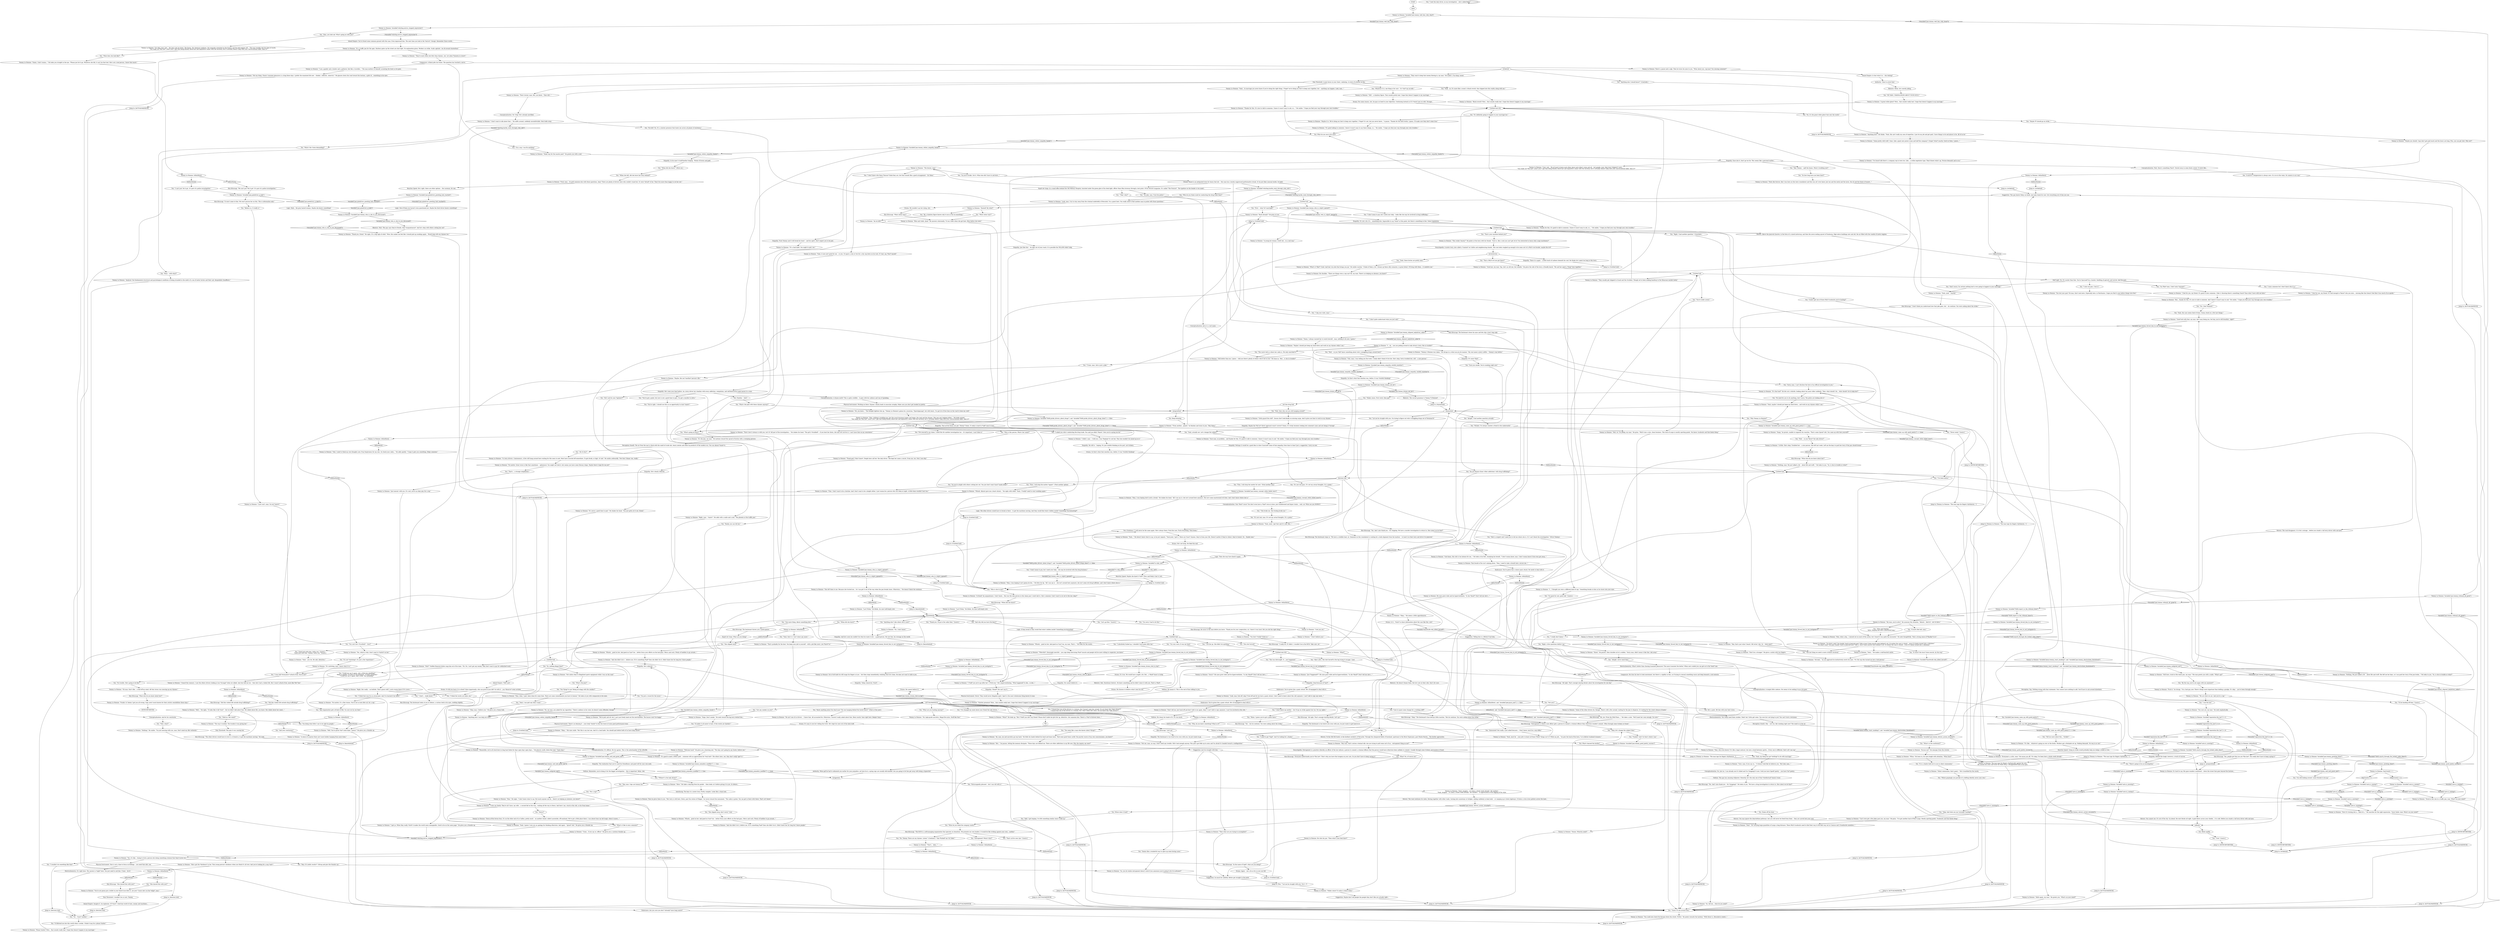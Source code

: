 # JAM / TOMMY
# At the plaza, near Kim's Kineema you may talk to an anxious truck driver. The man's come to stretch his legs. Here you will find information on: traffic jam, the closed gates, the other truck drivers, FALN. + Learn some background on the geography of Le Caillou. Possibly acquire one piece of the FALN clothing set. (Includes poetry white check.)
# ==================================================
digraph G {
	  0 [label="START"];
	  1 [label="input"];
	  2 [label="You: \"Never mind.\" [Leave.]"];
	  3 [label="Jump to: [ACTUALMAINHUB]"];
	  4 [label="Tommy Le Homme: \"That's... uhm...\""];
	  5 [label="Tommy Le Homme: \"Man, I was hoping it isn't gonna be her...\" He bites his lip. \"All I can say is -- she isn't around here anymore; she isn't some evil drug-trafficker; and I don't know where she is.\""];
	  6 [label="Drama: We wouldn't say he's lying, sire."];
	  7 [label="Empathy: The lieutenant is too tired to be cross with you, he just wants to get back to it."];
	  8 [label="Jump to: [ACTUALMAINHUB]"];
	  9 [label="Tommy Le Homme: \"Just *happened*?\" His eyes grow wide and he hyperventilates. \"Is she *dead*? Don't tell me she's...\""];
	  10 [label="Tommy Le Homme: Variable[\"jam.tommy_drama_not_lie\"]"];
	  11 [label="Variable[\"jam.tommy_drama_not_lie\"]", shape=diamond];
	  12 [label="!(Variable[\"jam.tommy_drama_not_lie\"])", shape=diamond];
	  13 [label="Empathy: So that's what that emotion was, before. It was *wishful thinking*."];
	  14 [label="Tommy Le Homme: IsKimHere()"];
	  15 [label="IsKimHere()", shape=diamond];
	  16 [label="!(IsKimHere())", shape=diamond];
	  17 [label="Jump to: [rhymeshub]"];
	  18 [label="Tommy Le Homme: \"It's the Jam, my man.\" He motions toward the sprawl of lorries with a sweeping gesture."];
	  19 [label="Tommy Le Homme: \"Hello again, my man.\" He greets you. \"What's on your mind?\""];
	  20 [label="Tommy Le Homme: \"You could also check the kiosque down the street. Frittte.\" He points towards the harbour. \"With three t-s. Revachol is weird...\""];
	  21 [label="You: \"It is a chalice held out to you in silent communion.\""];
	  22 [label="Empathy: Ease into it, don't go too far. This seems like a personal matter..."];
	  23 [label="You: \"What's it like to miss someone?\""];
	  24 [label="Tommy Le Homme: Variable[\"auto.is_raining\"]"];
	  25 [label="Variable[\"auto.is_raining\"]", shape=diamond];
	  26 [label="!(Variable[\"auto.is_raining\"])", shape=diamond];
	  27 [label="Tommy Le Homme: \"Oh man, that's like... a load off my mind. All that stress was messing up my rhymes.\""];
	  28 [label="You: \"I'll be heading off then.\" [Leave.]"];
	  29 [label="Volition: Remember, you're doing it for the bigger investigation -- this is important. Relax. Ask."];
	  30 [label="You: \"I've changed my mind about your friend the lady driver...\""];
	  31 [label="Jump to: [decision hub]"];
	  32 [label="You: \"Sorry, man. I can't disclose the facts of an official investigation to you.\""];
	  33 [label="Kim Kitsuragi: \"She shared this with you?\""];
	  34 [label="Tommy Le Homme: Variable[\"jam.tommy_who_is_she_to_you_discussed\"]"];
	  35 [label="Variable[\"jam.tommy_who_is_she_to_you_discussed\"]", shape=diamond];
	  36 [label="!(Variable[\"jam.tommy_who_is_she_to_you_discussed\"])", shape=diamond];
	  37 [label="Jump to: [decision hub]"];
	  38 [label="You: \"Anything else? Like where she is now?\""];
	  39 [label="You: \"One more thing. About something else.\""];
	  40 [label="Empathy: *Dead*? He can't say it..."];
	  41 [label="Tommy Le Homme: \"And she didn't do it -- believe me. If it's something *bad* then she didn't do it. Didn't know her for long but I know people.\""];
	  42 [label="Physical Instrument: There's no denying it -- your body *needs* to feel the touch of some good performance-wear."];
	  43 [label="Tommy Le Homme: \"Still better than me, I guess -- told you there's plenty of others who'd tell on her.\" He leans in. \"But... is she in trouble?\""];
	  44 [label="Encyclopedia: A motor lorry, also called a *camion* on Caillou and neighbouring islands. This one looks roughed up enough to be some sort of a FALN rust-bucket, maybe the A-6?"];
	  45 [label="You: \"I'm just a vessel for the muse.\""];
	  46 [label="Tommy Le Homme: \"Feels like forever, like I was born on this here roundabout and this was all I ever knew. Just me and the metal and the tyres, the oil and the fumes of mazut...\""];
	  47 [label="Tommy Le Homme: \"Well. You've given *me* some hope, I guess!\" He gives you a thumbs up."];
	  48 [label="Tommy Le Homme: \"A sense of surprise there ain't more bodies hanging from more trees.\""];
	  49 [label="Tommy Le Homme: IsKimHere()"];
	  50 [label="IsKimHere()", shape=diamond];
	  51 [label="!(IsKimHere())", shape=diamond];
	  52 [label="Tommy Le Homme: \"Oh, high-grade narcotics. Illegal fire-arms. Stuff like that.\""];
	  53 [label="Tommy Le Homme: \"Not unless they've illegalized sports equipment while I was on the road.\""];
	  54 [label="Tommy Le Homme: \"An ex-wife?\""];
	  55 [label="You: Keep listening."];
	  56 [label="Tommy Le Homme: Variable[\"auto.is_raining\"]"];
	  57 [label="Variable[\"auto.is_raining\"]", shape=diamond];
	  58 [label="!(Variable[\"auto.is_raining\"])", shape=diamond];
	  59 [label="Tommy Le Homme: Variable[\"auto.is_snowing\"]"];
	  60 [label="Variable[\"auto.is_snowing\"]", shape=diamond];
	  61 [label="!(Variable[\"auto.is_snowing\"])", shape=diamond];
	  62 [label="Tommy Le Homme: \"I... uh... saw you poking around in lady driver's lorry. She in trouble?\""];
	  63 [label="You: \"I don't know who these *bosses* think they are, but that sounds like a good arrangement -- for them.\""];
	  64 [label="You: \"I wouldn't do something like that!\""];
	  65 [label="Jump to: [ACTUALMAINHUB]"];
	  66 [label="You: \"Yeah, my thing has got *nothing* to do with marriage.\""];
	  67 [label="Tommy Le Homme: \"Thanks for this. It's nice to talk to someone. I know it wasn't easy to ask, so....\" He smiles. \"I hope you find your way through your own troubles.\""];
	  68 [label="You: (Continue.) \"I will never be the same again. She's always there. Fuck the case. Fuck everything. Total doom.\""];
	  69 [label="Kim Kitsuragi: \"Did this violent life include drug trafficking?\""];
	  70 [label="You: \"I'm sorry I had to do this.\""];
	  71 [label="You: \"Thank you. I'll go to the cabin then.\" [Leave.]"];
	  72 [label="Tommy Le Homme: \"What?\""];
	  73 [label="Tommy Le Homme: Variable[\"jam.tommy_forced_him_to_out_instigator\"]"];
	  74 [label="Variable[\"jam.tommy_forced_him_to_out_instigator\"]", shape=diamond];
	  75 [label="!(Variable[\"jam.tommy_forced_him_to_out_instigator\"])", shape=diamond];
	  76 [label="Tommy Le Homme: \"Look, man, fuck off, okay? Fuck off and let me have a panic attack. I don't need to know about this shit anymore. I can't talk to cops any more...\""];
	  77 [label="Tommy Le Homme: \"I *told* you not to go after her! I TOLD you.\" He's hyperventilating. \"What happened? Is she... is she...\""];
	  78 [label="Suggestion: Maybe don't tell people the people they don't like are actually right..."];
	  79 [label="Conceptualization: Ask for his conclusion."];
	  80 [label="Tommy Le Homme: IsKimHere()  and  Variable[\"pier.joyce_met\"] == false"];
	  81 [label="IsKimHere()  and  Variable[\"pier.joyce_met\"] == false", shape=diamond];
	  82 [label="!(IsKimHere()  and  Variable[\"pier.joyce_met\"] == false)", shape=diamond];
	  83 [label="Tommy Le Homme: Variable[\"jam.tommy_empathy_wishful_emotion\"]"];
	  84 [label="Variable[\"jam.tommy_empathy_wishful_emotion\"]", shape=diamond];
	  85 [label="!(Variable[\"jam.tommy_empathy_wishful_emotion\"])", shape=diamond];
	  86 [label="Tommy Le Homme: \"Yeah -- you too. Be safe, detective.\""];
	  87 [label="You: He's a poet. Hit him with your best verse."];
	  88 [label="You: Variable[\"jam.tommy_came_up_with_good_poetry\"]"];
	  89 [label="Variable[\"jam.tommy_came_up_with_good_poetry\"]", shape=diamond];
	  90 [label="!(Variable[\"jam.tommy_came_up_with_good_poetry\"])", shape=diamond];
	  91 [label="Tommy Le Homme: \"Us lorry drivers. Camionneurs. A few still hang around here waiting for this mess to end. Most have scurried off somewhere. To get drunk, or high. Or laid.\" He smiles awkwardly. \"Not that I blame 'em, really.\""];
	  92 [label="Tommy Le Homme: \"Nope. Don't smoke.\" He nods toward the big lorry behind him..."];
	  93 [label="Tommy Le Homme: \"Not me, man, no way. I don't need any trouble. Shit's bad enough anyway. This jam's got folks up in arms and I'm afraid it's headed toward a conflagration.\""];
	  94 [label="You: \"Maybe *I* should go on strike...\""];
	  95 [label="Perception (Smell): Hey -- isn't he, like smoking right now? The smell is in the air."];
	  96 [label="Endurance: Are you sure you don't *already* have lung cancer?"];
	  97 [label="Tommy Le Homme: \"Don't be a stranger.\" He gives a salute with two fingers."];
	  98 [label="Tommy Le Homme: Variable[\"jam.tommy_whitec_empathy_family\"]"];
	  99 [label="Variable[\"jam.tommy_whitec_empathy_family\"]", shape=diamond];
	  100 [label="!(Variable[\"jam.tommy_whitec_empathy_family\"])", shape=diamond];
	  101 [label="Tommy Le Homme: \"Maybe it is. We're doing our best to keep ours together. I *hope* it's not, but you never know...\" A pause. \"Thanks for the dark words, I guess. I'll make sure they don't come true.\""];
	  102 [label="You: \"Yeah - no. It's more like a sound. A black reverb, that slipped into this reality along with me.\""];
	  103 [label="Tommy Le Homme: Variable[\"TASK.report_to_the_tribunal_done\"]"];
	  104 [label="Variable[\"TASK.report_to_the_tribunal_done\"]", shape=diamond];
	  105 [label="!(Variable[\"TASK.report_to_the_tribunal_done\"])", shape=diamond];
	  106 [label="Tommy Le Homme: Variable[\"jam.tommy_forced_him_to_out_instigator\"]"];
	  107 [label="Variable[\"jam.tommy_forced_him_to_out_instigator\"]", shape=diamond];
	  108 [label="!(Variable[\"jam.tommy_forced_him_to_out_instigator\"])", shape=diamond];
	  109 [label="Jump to: [ACTUALMAINHUB]"];
	  110 [label="Tommy Le Homme: \"Yeah, it sure ain't good for me -- or you. I'd spare a coin or two for a city cop down on his luck. If I had, say, *four* myself.\""];
	  111 [label="You: \"So you're broke. Got it. What else did I have to ask here...\""];
	  112 [label="Tommy Le Homme: \"Good eye, my man. Yup, she's an old one, but reliable.\" He gives the side of the lorry a friendly knock. \"Me and her spent a *long* time together.\""];
	  113 [label="Inland Empire: Is that what it is -- this feeling?"];
	  114 [label="Tommy Le Homme: \"Fuck, man... Go grill someone else with these questions, okay? There are plenty of drivers here who couldn't stand her. Or were *afraid* of her. They'd be more than happy to rat her out.\""];
	  115 [label="Tommy Le Homme: \"Fine. I don't want to be a butcher. And I don't want to be a knight either. I just wanna be a person who can sleep at night. A little fame wouldn't hurt too.\""];
	  116 [label="Jump to: [EXTHUBFOREVER]"];
	  117 [label="You: \"'She broke me. She fucking broke me.'\""];
	  118 [label="Tommy Le Homme: \"Yeah...\" He doesn't know what to say, so he just repeats: \"Yeah-yeah. I get it. These are *your* rhymes, they're from your life. Doesn't matter if they're robust, they're honest. So... thanks man.\""];
	  119 [label="Jump to: [ACTUALMAINHUB]"];
	  120 [label="You: \"Who is this person. What's her name?\""];
	  121 [label="Tommy Le Homme: Variable[\"jam.tommy_who_is_culprit_opened\"]"];
	  122 [label="Variable[\"jam.tommy_who_is_culprit_opened\"]", shape=diamond];
	  123 [label="!(Variable[\"jam.tommy_who_is_culprit_opened\"])", shape=diamond];
	  124 [label="Tommy Le Homme: IsKimHere()"];
	  125 [label="IsKimHere()", shape=diamond];
	  126 [label="!(IsKimHere())", shape=diamond];
	  127 [label="Tommy Le Homme: \"Well...\" He sighs. \"It looks like it did *now* -- but we didn't talk about that. We talked about life, you know. She talked about her mind...\""];
	  128 [label="Logic: Hmh... the grey haired woman. Maybe she knows something?"];
	  129 [label="Tommy Le Homme: \"Whooh. Almost gave me a heart attack...\" He sighs with relief. \"Yeah, I *really* need to start smoking again.\""];
	  130 [label="You: \"Let's go Kim.\" [Leave.]"];
	  131 [label="Tommy Le Homme: IsKimHere()"];
	  132 [label="IsKimHere()", shape=diamond];
	  133 [label="!(IsKimHere())", shape=diamond];
	  134 [label="Tommy Le Homme: \"I just can't, man. I'm not *naive*.\""];
	  135 [label="Empathy: He's relieved."];
	  136 [label="Tommy Le Homme: \"And she didn't do it, believe me. If it's something *bad* then she didn't do it. Didn't know her for long but I know people.\""];
	  137 [label="Empathy: He cannot believe it."];
	  138 [label="You: \"She was distraught. It... just happened.\""];
	  139 [label="Tommy Le Homme: That breath of his isn't calming down. \"Man, I need to take a breath here, excuse me...\""];
	  140 [label="Tommy Le Homme: Variable[\"jam.tommy_forced_him_to_out_instigator\"]"];
	  141 [label="Variable[\"jam.tommy_forced_him_to_out_instigator\"]", shape=diamond];
	  142 [label="!(Variable[\"jam.tommy_forced_him_to_out_instigator\"])", shape=diamond];
	  143 [label="Empathy: Today, tomorrow, *ever*."];
	  144 [label="Tommy Le Homme: \"Whooh... good on her. And good on *you* too -- better focus your efforts on the bad guys. Mercs and such. Plenty of baddies to go around...\""];
	  145 [label="Kim Kitsuragi: \"I really do. If I didn't, I wouldn't be in the RCM. Take care, sir.\""];
	  146 [label="You: \"What's the Union demanding?\""];
	  147 [label="Inland Empire: You've found some common ground with this man. Even impressed him. The next time you look in the *mirror*, though. Remember those words..."];
	  148 [label="You: \"No joke, man. Fuck the police.\""];
	  149 [label="Tommy Le Homme: \"It's like... whatever's going on over at the docks. Workers got a blockade set up. Making demands. No way in or out.\""];
	  150 [label="Tommy Le Homme: \"I feel for you, my friend. It's good to miss someone. I like it. Knowing there's something *more* than what I have with me here.\""];
	  151 [label="You: \"Wait, then why are you still hanging around?\""];
	  152 [label="Tommy Le Homme: \"So, you do realize entrapment doesn't work if you announce you're going to do it in advance?\""];
	  153 [label="You: \"I miss my gun. I lost it.\""];
	  154 [label="Tommy Le Homme: \"Stuck in the rain in a traffic jam, man. What's on your mind?\""];
	  155 [label="Tommy Le Homme: \"Good luck with that, my man. Ain't easy being you, but hey, you're still breathin', right?\""];
	  156 [label="Tommy Le Homme: \"Fuck it,\" he shrugs. \"I'm a bad guy now. There's things more important than holding a grudge. It's okay -- you've been through enough.\""];
	  157 [label="You: \"Know anything about the dead man? The one hanging behind the hostel there?\" (Point at the yard.)"];
	  158 [label="You: \"So you're alright with others ratting her out. You just don't want *your* hands dirty?\""];
	  159 [label="You: \"She's a suspect and I need you to tell me where she is. Or I can't finish the investigation.\" (Force Tommy.)"];
	  160 [label="You: \"Fine, I will drop the matter for now.\" (Find another way.)"];
	  161 [label="You: \"You've got a point, but now is not a good time to quit. I've got a murder to solve.\""];
	  162 [label="Drama: It's easy to see he's telling the truth. He's kept his nose out of the dark stuff."];
	  163 [label="Tommy Le Homme: \"Sure man, no problem... and thanks for this. It's good to talk to someone. I know it wasn't easy to ask.\" He smiles. \"I hope you find your way through your own troubles.\""];
	  164 [label="Kim Kitsuragi: \"In the name of *god*, what are you doing?\""];
	  165 [label="Kim Kitsuragi: \"Yes. And I also thank you -- for stopping. We have a murder investigation to return to. How about we do that?\""];
	  166 [label="Tommy Le Homme: \"Thank god I *don't know*. People here call her 'the lady driver.' She kept her name a secret. From me, too. Now I see why.\""];
	  167 [label="Jump to: [Untitled hub]"];
	  168 [label="You: \"I can't just 'let it go', it's part of a police investigation.\""];
	  169 [label="You: \"She shared this with you?\""];
	  170 [label="Pain Threshold: I wouldn't be so sure, Tommy."];
	  171 [label="Inland Empire: Imagine it. An explosion. Of *stars*. Good bye world of men, money and machines..."];
	  172 [label="Tommy Le Homme: \"Last Friday.\" He blinks, his eyes half-empty now."];
	  173 [label="You: \"When did she leave?\""];
	  174 [label="You: \"She's alive. She shot herself in the leg trying to escape.\" (Lie)"];
	  175 [label="Kim Kitsuragi: \"Let's go.\""];
	  176 [label="Tommy Le Homme: Variable[\"jam.tommy_told_him_ruby_dead\"]"];
	  177 [label="Variable[\"jam.tommy_told_him_ruby_dead\"]", shape=diamond];
	  178 [label="!(Variable[\"jam.tommy_told_him_ruby_dead\"])", shape=diamond];
	  179 [label="You: \"Wait -- so you *did* know something about who's smuggling drugs around here?\""];
	  180 [label="Tommy Le Homme: \"Maybe. But not *another* person's life.\""];
	  181 [label="Composure: He tries his best to look nonchalant, but there's a rigidity in him, as if trying to conceal something warm and deep beneath a cool exterior."];
	  182 [label="Tommy Le Homme: \"Just messin' with you. It's cool, you're an okay guy, for a cop.\""];
	  183 [label="You: \"Hey, man. Cops are human too.\""];
	  184 [label="Tommy Le Homme: \"I get ya. When they really *click* it makes the world seem manageable. Good to be on the same page.\" He gives you a thumbs up."];
	  185 [label="Tommy Le Homme: Variable[\"jam.tommy_prejudice_modifier\"] == true"];
	  186 [label="Variable[\"jam.tommy_prejudice_modifier\"] == true", shape=diamond];
	  187 [label="!(Variable[\"jam.tommy_prejudice_modifier\"] == true)", shape=diamond];
	  188 [label="You: \"I dig your style, man.\""];
	  189 [label="Tommy Le Homme: \"Anything else?\" He thinks. \"Yeah, this ain't really my area of expertise. I just do my job and get paid. I have things to do and places to be. All of us do.\""];
	  190 [label="lyingpoems"];
	  191 [label="You: \"What are you hauling anyway?\""];
	  192 [label="You: \"I heard that one of the drivers is a woman, but I haven't seen her around. Do you know this *lady driver*?\"\n\"I heard that one of the drivers is a woman, but I don't think she's here. Do you know this *lady driver*?\""];
	  193 [label="Tommy Le Homme: IsKimHere()"];
	  194 [label="IsKimHere()", shape=diamond];
	  195 [label="!(IsKimHere())", shape=diamond];
	  196 [label="You: \"Right. I had another question.\" (Conclude.)"];
	  197 [label="Tommy Le Homme: \"Ah, man, me and narcotics go way back.\" He folds his hands behind his head and leans back. \"Had some good times surfin' the psychic waves of my own consciousness, you know?\""];
	  198 [label="You: \"What? No, of course not.\""];
	  199 [label="Tommy Le Homme: \"Oh, you know...\" The thought lightens him up. \"Tommy Le Homme's gonna be a musician. *Sprechgesang*, but with beats. I've got lot of free time on the road to hone my craft.\""];
	  200 [label="You: Where does it lead?"];
	  201 [label="You: Shake off the daze."];
	  202 [label="You: \"By a shadowy figure known only to me as the ex-something.\""];
	  203 [label="You: \"Ex-wife? No. It's a sinister presence that hunts me across all planes of existence.\""];
	  204 [label="Tommy Le Homme: \"Now it's turning into a... kind of a...\" He searches for the right expression. \"Snow limbo, man. What's on your mind?\""];
	  205 [label="Tommy Le Homme: \"Man, what a day... I missed out on most of the action, but I heard it was quite the encounter.\" He nods thoughtfully. \"Had a strong sense of *finality* to it.\""];
	  206 [label="Tommy Le Homme: \"Maybe I should just keep my head down and work on my rhymes while I can.\""];
	  207 [label="rhymeshub"];
	  208 [label="You: \"It hurts like hell, man.\""];
	  209 [label="Tommy Le Homme: \"Silent communion, that's good...\" He's transfixed by the words."];
	  210 [label="Reaction Speed: Going on strike would probably help you dodge a bullet or two."];
	  211 [label="Tommy Le Homme: \"Okay, man, I believe you.\" He gives you a funny look."];
	  212 [label="Jump to: [Untitled hub]"];
	  213 [label="Tommy Le Homme: \"Planar hunter? Wow... that sounds really bad. I hope that doesn't happen to my marriage.\""];
	  214 [label="Drama: For some reason, sire, he pays no heed to your objection. Continuing instead as if it *were* your ex wife. Strange..."];
	  215 [label="You: \"I asked you who's conducting the drug trade. You said you didn't *know*. Now you're saying you do.\""];
	  216 [label="Volition: This guy has amazing willpower. Honestly, he's the only one of that *intellectual* bunch I trust."];
	  217 [label="Conceptualization: No! Stop! He's already mortified."];
	  218 [label="Jump to: [Untitled hub]"];
	  219 [label="Tommy Le Homme: \"The way it worked. The trouble it was giving her.\""];
	  220 [label="Tommy Le Homme: \"No. I don't know.\""];
	  221 [label="Tommy Le Homme: \"Sorry?\" His eyes grow wide and he hyperventilates. \"Is she *dead*? Don't tell me she's...\""];
	  222 [label="Tommy Le Homme: \"Don't tell me. Just back off and don't talk to me again, okay? I can't talk to cops anymore. I can't be involved in this shit. \""];
	  223 [label="Physical Instrument: Working on these 'rhymes' clearly leads to muscular atrophy. Make sure you don't get hooked on poetry."];
	  224 [label="Tommy Le Homme: Variable[\"tc.ruby_red\"]"];
	  225 [label="Variable[\"tc.ruby_red\"]", shape=diamond];
	  226 [label="!(Variable[\"tc.ruby_red\"])", shape=diamond];
	  227 [label="Empathy: It's more *him*."];
	  228 [label="Tommy Le Homme: \"You don't *really* think so.\""];
	  229 [label="Tommy Le Homme: \"Nah, man, I was telling you the truth. I really didn't think it'd be her. She's okay. Sorta troubled but, still -- a nice person.\""];
	  230 [label="Tommy Le Homme: \"Nothing, man. We just talked a bit -- about life and stuff...\" He looks to you. \"So, is she in trouble or what?\""];
	  231 [label="Tommy Le Homme: \"Yeah, imagine -- it's been a whole week already.\" He snickers.\n\"Yeah, imagine -- it's been a whole week already.\" He snickers -- in appreciation of the digging of his style."];
	  232 [label="You: \"That's... a strange compliment.\""];
	  233 [label="You: \"I don't quite understand what you just said.\""];
	  234 [label="Jump to: [ACTUALMAINHUB]"];
	  235 [label="Tommy Le Homme: \"I miss my family. They're all I have, my wife... a second kid on the way... waiting all the way in Deora. And here I am, stuck in this shit, so far from home.\""];
	  236 [label="You: \"Hey, Tommy -- spill the beans. What's troubling you?\""];
	  237 [label="Tommy Le Homme: \"Maybe you should. Cops don't get paid much and the hours are long. Plus, you can get shot. Why not?\""];
	  238 [label="Jump to: [ACTUALMAINHUB]"];
	  239 [label="Tommy Le Homme: \"I've heard talk there's a company rep in town too. Like... a strike negotiator type. They'd know what's up. Precise demands and so on.\""];
	  240 [label="You: \"You seem like a man who knows about *drugs*.\""];
	  241 [label="Empathy: In his eyes? A half-familiar longing.  Flecks of brown and gold."];
	  242 [label="Tommy Le Homme: He rubs his jaw. \"Then what's your deal here?\""];
	  243 [label="Kim Kitsuragi: The lieutenant closes his eyes and lets slip a loud, long sigh."];
	  244 [label="Shivers: You may ignore the labyrinthine pathways, but you will never be freed from them -- they are carved into your soul."];
	  245 [label="You: What's beyond the border?"];
	  246 [label="Tommy Le Homme: \"Deora-of-the-Seven-Seas. It's on the other end of Le Caillou, pretty much -- on another island, called Laurentide, off mainland. We've got a little place there. I can almost hear my kid laugh, when it snows...\""];
	  247 [label="Tommy Le Homme: DayCount() > 1"];
	  248 [label="DayCount() > 1", shape=diamond];
	  249 [label="!(DayCount() > 1)", shape=diamond];
	  250 [label="Jump to: [EXTHUBFOREVER]"];
	  251 [label="Tommy Le Homme: \"Yeah, maybe I should just keep my head down... and work on my rhymes while I can.\""];
	  252 [label="Kim Kitsuragi: The lieutenant steps in: \"We have a credible lead, sir. Someone on this roundabout is waiting for a bulk shipment from the harbour -- to load it on their lorry and drive it to Jamrock.\""];
	  253 [label="Rhetoric: Relax, he's merely joking."];
	  254 [label="Reaction Speed: He's right, there are other options -- the raceman, for one."];
	  255 [label="Tommy Le Homme: \"You sure are, my man.\" He nods emphatically."];
	  256 [label="Tommy Le Homme: \"It's good talking to someone. I know it wasn't easy to say those things, so...\" He smiles. \"I hope you find your way through your own troubles.\""];
	  257 [label="Tommy Le Homme: IsKimHere()"];
	  258 [label="IsKimHere()", shape=diamond];
	  259 [label="!(IsKimHere())", shape=diamond];
	  260 [label="Rhetoric: Bah. Emotional rhetoric. He knew something and he didn't share it with you. That's a *fact*."];
	  261 [label="You: \"Hold on. Her mind?\""];
	  262 [label="Tommy Le Homme: \"Here.\" He takes a keyring from his pocket -- then looks at it before giving it to you. In silence..."];
	  263 [label="keyinthehub"];
	  264 [label="Suggestion: Telling him is a REALLY bad idea."];
	  265 [label="Tommy Le Homme: Variable[\"jam.tommy_greeting_done\"]"];
	  266 [label="Variable[\"jam.tommy_greeting_done\"]", shape=diamond];
	  267 [label="!(Variable[\"jam.tommy_greeting_done\"])", shape=diamond];
	  268 [label="You: \"The racist told us where her cabin is. We only searched it.\""];
	  269 [label="Tommy Le Homme: \"A little. She's okay. Troubled but -- a nice person. She left last week. Left me the keys to park her lorry if the jam should break.\""];
	  270 [label="Kim Kitsuragi: \"What else do you know about her?\""];
	  271 [label="Untitled hub"];
	  272 [label="Tommy Le Homme: \"This rockin' beauty?\" He points at the lorry with his thumb. \"Sure is, like a rash you can't get rid of. You interested in heavy duty cargo machinery?\""];
	  273 [label="Conceptualization: Your *best* verse? You don't even have a *bad* verse in here. Just tumbleweed and liquor stains... wait, no! What are you DOING?!"];
	  274 [label="Electrochemistry: You really need them smokes. Need 'em! Gotta get some. You sure he's not lying to you? You can't trust a lorryman."];
	  275 [label="You: \"I'm a cop, I can fix anything.\""];
	  276 [label="You: \"Why Tommy Le Homme?\""];
	  277 [label="You: \"I'm *fine* man, I don't miss *anyone*.\""];
	  278 [label="You: \"It's definitely going to happen to your marriage too.\""];
	  279 [label="Tommy Le Homme: \"From another... planet,\" he finishes and turns to you: \"Hey there.\""];
	  280 [label="Tommy Le Homme: Variable[\"jam.tommy_tribunal_alt_greet\"]"];
	  281 [label="Variable[\"jam.tommy_tribunal_alt_greet\"]", shape=diamond];
	  282 [label="!(Variable[\"jam.tommy_tribunal_alt_greet\"])", shape=diamond];
	  283 [label="You: \"Where gaspingly you partake of a shifting identity never your own.\""];
	  284 [label="You: \"You're under arrest.\""];
	  285 [label="You: \"*Where* is the lady driver?\""];
	  286 [label="Tommy Le Homme: \"I... I thought you were a different kind of cop.\" Something breaks in him as he stares into your eyes."];
	  287 [label="Rhetoric: Wait. This guy says they're friends, then *acquaintances*. And he's okay with others ratting her out?"];
	  288 [label="Tommy Le Homme: \"Anything else I can help you with?\""];
	  289 [label="Tommy Le Homme: \"Yeah, must be -- your job's to know all those *little* things isn't it? While my job...\" he pats the back of the lorry, \"is to deliver tracksuit trousers.\""];
	  290 [label="You: \"Whatever it is, one thing is for sure -- it's *not* my ex-wife.\""];
	  291 [label="Untitled hub (02)"];
	  292 [label="Empathy: Perhaps it would be a good idea to show *yourself* some of that empathy, from time to time? Just a suggestion. Carry on now."];
	  293 [label="Tommy Le Homme: \"A friend? An acquaintance. I don't know... She was the only person in this damn jam I could talk to. She's someone I don't want to rat out to the law, okay?\""];
	  294 [label="Electrochemistry: It's right here. The answer is *right* here. You just need to ask him. C'mon -- do it!"];
	  295 [label="Tommy Le Homme: \"I feel for you, my friend. It's bad enough to *know* who you miss... missing like that doesn't feel like it has much of an upside.\""];
	  296 [label="You: \"What's going on here?\""];
	  297 [label="Drama: Or did you learn it in school? More importantly: who can prove if you did? Go with it -- you *deserve* some acclaim."];
	  298 [label="Tommy Le Homme: \"He ain't one of us drivers -- I know that. All accounted for. Otherwise, I haven't really asked about that. Been wastin' time right here. Keepin' busy.\""];
	  299 [label="Tommy Le Homme: \"Analysin' the fundamental structural and psychological conditions of being stranded in the midst of a sea of motor lorries and their sad, despondent chauffeurs.\""];
	  300 [label="Tommy Le Homme: \"Man, relax. I quit, been clean for some time. There are some commitments you have to honour.\" He looks at you with compassion in his eyes."];
	  301 [label="Untitled hub"];
	  302 [label="Tommy Le Homme: Variable[\"reputation.the_law\"] >=6"];
	  303 [label="Variable[\"reputation.the_law\"] >=6", shape=diamond];
	  304 [label="!(Variable[\"reputation.the_law\"] >=6)", shape=diamond];
	  305 [label="Jump to: [strikehub]"];
	  306 [label="Empathy: That all the beans you got, Tommy? Damn. It really is hard to *talk* man to man..."];
	  307 [label="Encyclopedia: Entrapment is a practice whereby an officer of the law induces a person to commit a criminal offence that the person would have otherwise been unlikely to commit. Usually through some trickery, persuasion or fraud."];
	  308 [label="Tommy Le Homme: \"Excuse me?\" He emerges from the reverie."];
	  309 [label="You: \"Deora?\""];
	  310 [label="You: \"No need for you to do anything, don't worry. The police are looking into it.\""];
	  311 [label="Jump to: [EXTHUBFOREVER]"];
	  312 [label="Tommy Le Homme: \"I heard the rumours. I saw the others drivers looking at me *strange* when we talked. And she told me too -- that she's had a violent life. But I wasn't afraid of her, more like *for* her.\""];
	  313 [label="Logic: One of them you haven't even questioned yet. Maybe the third driver knows something?"];
	  314 [label="You: \"And why did you have the keys?\""];
	  315 [label="Tommy Le Homme: \"We are what we are. And you're a cop.\""];
	  316 [label="Drama: Is it... *wise* to share information about the case like this, sire?"];
	  317 [label="Jump to: [ACTUALMAINHUB]"];
	  318 [label="Empathy: Dead because of *me*?"];
	  319 [label="Volition: He cleans his hands of it. It's too much."];
	  320 [label="Empathy: He still is -- hoping. It's just wishful thinking on his part, not trickery."];
	  321 [label="Reaction Speed: Maybe she dyed it *red*? Titus said Ruby's hair is red..."];
	  322 [label="Tommy Le Homme: IsKimHere()"];
	  323 [label="IsKimHere()", shape=diamond];
	  324 [label="!(IsKimHere())", shape=diamond];
	  325 [label="You: \"I think that may be an actual poet. And I've learned it by heart.\""];
	  326 [label="You: \"Anything else I should know?\" (Conclude.)"];
	  327 [label="Jump to: [ACTUALMAINHUB]"];
	  328 [label="Tommy Le Homme: IsKimHere()"];
	  329 [label="IsKimHere()", shape=diamond];
	  330 [label="!(IsKimHere())", shape=diamond];
	  331 [label="Tommy Le Homme: \"Gotta guard the stuff -- bosses don't look kindly on missing cargo. And it gives me time to work on my rhymes.\""];
	  332 [label="Tommy Le Homme: \"Can't even get a few jokes past you, my man.\" He grins. \"I've got another haul of FALN cargo. Mostly sporting goods. Tracksuits and that kinda thing.\""];
	  333 [label="You: \"Could I get one of those FALN tracksuits you're hauling?\""];
	  334 [label="Jump to: [Untitled hub]"];
	  335 [label="Tommy Le Homme: \"But... thanks for this. It's nice to talk to someone. And I know it wasn't easy to ask.\" He smiles. \"I hope you find your way through your own troubles.\""];
	  336 [label="Tommy Le Homme: \"But...\" he pauses, letting the memory dissipate. \"Those days are behind me. There are other addictions in my life now. Why the inquiry, my man?\""];
	  337 [label="Tommy Le Homme: \"Hey man, that's serious criminal talk. Are you trying to pull some sort of an... entrapment thing on me?\""];
	  338 [label="Tommy Le Homme: \"You lost your gun? Oh man, that's bad news. Especially here, in Martinaise. I hope you find it soon before things turn foul.\""];
	  339 [label="Jump to: [pregreethub]"];
	  340 [label="Tommy Le Homme: Variable[\"jam.tommy_forced_him_to_out_instigator\"]"];
	  341 [label="Variable[\"jam.tommy_forced_him_to_out_instigator\"]", shape=diamond];
	  342 [label="!(Variable[\"jam.tommy_forced_him_to_out_instigator\"])", shape=diamond];
	  343 [label="Tommy Le Homme: \"So what's next? You headin' back to Jamrock now? Talk is local Union muscle were behind it all, I'd reckon the case is closed... even if it kinda turned into a shitshow.\"\n\"So what's next? You guys headin' back to Jamrock now? Talk is, local Union muscle were behind it all, I'd reckon the case is closed... even if it kinda turned into a shitshow.\""];
	  344 [label="Tommy Le Homme: \"Hah, no. I'm joking, my man.\" He grins. \"FALN runs a nice, clean business. This haul of cargo is mostly sporting goods. You know, tracksuits and that kinda thing.\""];
	  345 [label="Suggestion: So much for subtlety. Better get straight to the point."];
	  346 [label="Tommy Le Homme: \"Look, man, I try to stay away from the criminal underbelly of Revachol. I'm a guest here. You really need to find another man to probe with those questions.\""];
	  347 [label="Kim Kitsuragi: \"Yes, people get that you are *the law*. You really don't have to keep saying it.\""];
	  348 [label="You: \"Wait, what?\""];
	  349 [label="Empathy: He's seen your kind before. As a lorry driver he's familiar with every addiction, compulsion, and self-destructive habit known to a man."];
	  350 [label="Kim Kitsuragi: \"Yes -- but do continue. You were asking about the strike.\""];
	  351 [label="Untitled hub"];
	  352 [label="Tommy Le Homme: \"I'm okay, man. Just... the jam's got me down. The fumes, the chemical rainbows, the tarpaulin stretched on the frames and the dull engines off...\" The man recedes into his daze of words.\n\"You really are *the law*, aren't you? I get that being bluntly observant and inquisitive comes with the territory, but it certainly doesn't help with your conversational skills, does it?\""];
	  353 [label="Tommy Le Homme: \"Still -- a shadowy figure. That sounds pretty bad. I hope that doesn't happen to my marriage...\""];
	  354 [label="Tommy Le Homme: \"Sure, man, if you say so...\" It doesn't look like he believes you. \"But look, man...\""];
	  355 [label="Tommy Le Homme: \"I didn't, man -- I told you, I was *hoping* it's not her. That she wouldn't be mixed up in it.\""];
	  356 [label="Tommy Le Homme: \"Blue and violet, dyed.\" He answers reluctantly. \"It was violet when she got here. Blue before she went.\""];
	  357 [label="You: \"I was told *everyone's* afraid of her. You're not?\""];
	  358 [label="Tommy Le Homme: IsKimHere()"];
	  359 [label="IsKimHere()", shape=diamond];
	  360 [label="!(IsKimHere())", shape=diamond];
	  361 [label="Tommy Le Homme: Then he gives them to you. \"Her lorry is still here. Down, past the statue of Filippe,\" he waves toward the monument. \"The cabin is green. You can get in there with these. That's all I know.\""];
	  362 [label="Tommy Le Homme: \"I bet you are.\""];
	  363 [label="Tommy Le Homme: \"*Merciful*. Downright merciful -- you cops keep exercising *that* muscle and people will be more willing to cooperate, you know.\""];
	  364 [label="Tommy Le Homme: IsKimHere()"];
	  365 [label="IsKimHere()", shape=diamond];
	  366 [label="!(IsKimHere())", shape=diamond];
	  367 [label="Endurance: You've given him a panic attack. He's ill-equipped to deal with it."];
	  368 [label="Kim Kitsuragi: \"Ah, yes. From the Wild Pines....\" He takes a note. \"We'll meet her soon enough, I'm sure.\""];
	  369 [label="You: \"I think the words are mine, yes.\""];
	  370 [label="Perception (Smell): The air from the east is thick with the smell of crude oils, heavy metals and other by-products of the modern era. You can almost *taste* it."];
	  371 [label="Tommy Le Homme: IsKimHere()"];
	  372 [label="IsKimHere()", shape=diamond];
	  373 [label="!(IsKimHere())", shape=diamond];
	  374 [label="Jump to: [Tommy Le Homme: \"The man taps his fingers rhythmical...\"]"];
	  375 [label="Tommy Le Homme: IsKimHere()"];
	  376 [label="IsKimHere()", shape=diamond];
	  377 [label="!(IsKimHere())", shape=diamond];
	  378 [label="Shivers: To the Old-Old South, to the farthest outskirts of Revachol. Through the chequered fields of farmland, upstream to the River Esperance, past Monte-Martin... The border approaches."];
	  379 [label="Tommy Le Homme: \"My man, you're alive!\" He assesses the situation. \"Almost... kind of... sort of alive.\""];
	  380 [label="Jump to: [You: \"\"Let me be straight with you. I'm t...\"]"];
	  381 [label="Tommy Le Homme: \"What?\" He looks up. \"But I *told* you she's my friend! Please don't make me give her up, detective. Get someone else. There's a *ton* of drivers here...\""];
	  382 [label="Tommy Le Homme: \"It's that bad?\" He lets out a whistle, looking about ten years older suddenly. \"Man, what should I do... what should I do to help her?\""];
	  383 [label="You: \"Did I ask for your *opinion?*\""];
	  384 [label="Empathy: Just like that -- he slips out of your reach. It is possible the YELLING didn't help."];
	  385 [label="Drama: He's not lying. He liked the end."];
	  386 [label="Tommy Le Homme: IsKimHere()"];
	  387 [label="IsKimHere()", shape=diamond];
	  388 [label="!(IsKimHere())", shape=diamond];
	  389 [label="You: \"Did this violent life include drug trafficking?\""];
	  390 [label="Pain Threshold: The pain it was causing her."];
	  391 [label="Interfacing: The keys to a motor lorry. Pretty complex. Looks like a chain lock."];
	  392 [label="Tommy Le Homme: IsKimHere()"];
	  393 [label="IsKimHere()", shape=diamond];
	  394 [label="!(IsKimHere())", shape=diamond];
	  395 [label="You: \"It wasn't the local Union muscle, by the way.\""];
	  396 [label="Suggestion: Just be straight with him."];
	  397 [label="You: \"Alright. I had another question actually.\""];
	  398 [label="You: \"That's your machine behind you?\""];
	  399 [label="You: \"Got any smokes on you?\""];
	  400 [label="You: \"I don't... really know.\""];
	  401 [label="Perception: Yup. Nothing wrong with that statement. Your senses have nothing to add. You'll have to ask around elsewhere."];
	  402 [label="Tommy Le Homme: Variable[\"reputation.the_law\"] >=3"];
	  403 [label="Variable[\"reputation.the_law\"] >=3", shape=diamond];
	  404 [label="!(Variable[\"reputation.the_law\"] >=3)", shape=diamond];
	  405 [label="You: \"Yeah, these lorries are pretty neat.\""];
	  406 [label="lorrieslorries"];
	  407 [label="askhubs"];
	  408 [label="Jump to: [ACTUALMAINHUB]"];
	  409 [label="You: \"Alive and limping.\"\n\"Alive, limping and with a punctured lung.\""];
	  410 [label="Tommy Le Homme: \"Shoot.\" He pauses, then chuckles all of a sudden. \"Sorry man, didn't mean it like that. Ask away.\""];
	  411 [label="You: \"That a FALN A-6 you got there?\""];
	  412 [label="You: \"Hey, if it yields results?\" (Shrug and give the thumbs up.)"];
	  413 [label="Tommy Le Homme: The man taps his fingers rhythmically against his arm.\nHe crosses his arms and turns his head away, a disappointed look in his eyes."];
	  414 [label="Tommy Le Homme: \"Nothing.\" He smiles. \"I'm just messing with you, man. Don't mind my idle verbosity.\""];
	  415 [label="Tommy Le Homme: \"Right, man -- *anew*.\" He adds with a smile and a nod: \"The phoenix at the traffic jam.\""];
	  416 [label="Tommy Le Homme: \"Black reverb? Wow... that sounds really bad. I hope that doesn't happen to my marriage.\""];
	  417 [label="Tommy Le Homme: \"Yeah, yeah, I get that and it's cool. But...\""];
	  418 [label="Kim Kitsuragi: \"We can't just *let it go*. It's part of a police investigation.\""];
	  419 [label="You: \"You said she's *troubled* -- how?\""];
	  420 [label="Tommy Le Homme: IsKimHere()"];
	  421 [label="IsKimHere()", shape=diamond];
	  422 [label="!(IsKimHere())", shape=diamond];
	  423 [label="Tommy Le Homme: Variable[\"jam.paledriver_greeting_hub_reached\"]"];
	  424 [label="Variable[\"jam.paledriver_greeting_hub_reached\"]", shape=diamond];
	  425 [label="!(Variable[\"jam.paledriver_greeting_hub_reached\"])", shape=diamond];
	  426 [label="You: \"It's not *snitching*. It's just a few *questions*.\""];
	  427 [label="Tommy Le Homme: \"It's snitching, man. I know what it is.\""];
	  428 [label="Jump to: [keyinthehub]"];
	  429 [label="Kim Kitsuragi: He turns to the man before you leave. \"Thank you for your cooperation, sir. I know it was hard. But you did the right thing.\""];
	  430 [label="Esprit de Corps: What are you doing?"];
	  431 [label="Tommy Le Homme: \"Whooh... good on her. And good on *you* too -- better focus your efforts on the bad guys. Mercs and such. Plenty of baddies to go around...\""];
	  432 [label="Tommy Le Homme: \"That's probably for the best. You keep your job to yourself -- with a job like yours, you *have* to.\""];
	  433 [label="Endurance: You've given him a minor panic attack. He needs to deal with it."];
	  434 [label="Empathy: The lieutenant is too tired to be cross with you, he just wants to go."];
	  435 [label="You: \"I miss someone but I don't know who it is.\""];
	  436 [label="You: \"A mirror’s temperature is always zero. It is ice in the veins. Its camera is an x-ray.\""];
	  437 [label="Tommy Le Homme: \"No matter, it's a fine stanza. You're not so bad after all, for a cop.\""];
	  438 [label="strikehub"];
	  439 [label="Suggestion: This guy knows Ruby, no doubt. Just play dumb for now. Get everything out of him you can."];
	  440 [label="Untitled hub"];
	  441 [label="Tommy Le Homme: Variable[\"jam.tommy_shivers_across_revachol\"]"];
	  442 [label="Variable[\"jam.tommy_shivers_across_revachol\"]", shape=diamond];
	  443 [label="!(Variable[\"jam.tommy_shivers_across_revachol\"])", shape=diamond];
	  444 [label="You: \"What's in the southwest?\""];
	  445 [label="You: Blink rapidly."];
	  446 [label="Jump to: [ACTUALMAINHUB]"];
	  447 [label="You: \"No. I feel *hunted*.\""];
	  448 [label="You: \"Don't worry. I'm certain nothing bad is ever going to happen to your marriage.\""];
	  449 [label="Tommy Le Homme: \"Everyone's a critic, man.\" He waves you off. \"It's okay. I've been here a whole week already.\""];
	  450 [label="You: \"No trouble. She's going to be fine.\""];
	  451 [label="You: \"I've been better.\""];
	  452 [label="Tommy Le Homme: \"Dunno. Whatcha need?\""];
	  453 [label="Drama: Mazut is an antiquated term for heavy fuel oils -- this man has a barely suppressed performative streak. Or he just likes unusual words. Or both!"];
	  454 [label="Jump to: [strikehub]"];
	  455 [label="You: \"Interested? Not really, I just asked because... I don't know, must be a cop reflex.\""];
	  456 [label="Empathy: There it is again -- a little touch of sadness beneath his cool. He thinks he's spent too long in this lorry."];
	  457 [label="Untitled hub"];
	  458 [label="You: \"MY MAN, I WANNA KNOW ABOUT YOUR SOUL!\""];
	  459 [label="Tommy Le Homme: \"Cool, cool... We all want to know each other, know each other's woes and all -- but people, man, they have *slippery* souls...\"\n\"You really are *the law*, aren't you? I get that being bluntly observant and inquisitive comes with the territory, but it certainly doesn't help with your conversational skills, does it?\""];
	  460 [label="Tommy Le Homme: \"A great white ghost? Wow... that sounds really bad. I hope that doesn't happen to my marriage.\""];
	  461 [label="Jump to: [ACTUALMAINHUB]"];
	  462 [label="You: \"It's not real guys. It's not my actual thoughts. It's a poem.\""];
	  463 [label="Drama: Again -- not a lie as far as you can tell."];
	  464 [label="Tommy Le Homme: \"She left them to me. Because she trusted me... So I can get it out of the way when the jam breaks loose. Otherwise...\" He doesn't finish the sentence."];
	  465 [label="Logic: If they break in they would find what's hidden inside? Something incriminating?"];
	  466 [label="Jump to: [keyinthehub]"];
	  467 [label="Untitled hub"];
	  468 [label="You: \"She slipped away.\""];
	  469 [label="Tommy Le Homme: \"Whooh... good on her. And good on *you* too, my man. That's...\" He looks for the words..."];
	  470 [label="Untitled hub (02)"];
	  471 [label="Drama: He cannot believe it."];
	  472 [label="Jump to: [Untitled hub]"];
	  473 [label="You: \"C'mon, man. Life is just a joke.\""];
	  474 [label="Tommy Le Homme: \"Right. But really -- no bullshit. That's great stuff. I sorta wanna know if it's yours...\""];
	  475 [label="ACTUALMAINHUB"];
	  476 [label="You: \"Guess I'll ask around then.\""];
	  477 [label="Tommy Le Homme: \"Huh?\" Sudden financial duties snap him out of his daze. \"Oh. No, I ain't got any money. They don't want to pay for unfinished work.\""];
	  478 [label="Kim Kitsuragi: \"Okay.\" The lieutenant's face betrays little reaction. \"But do continue. You were asking about the strike.\""];
	  479 [label="You: \"Hmm. I guess you've got a point there.\""];
	  480 [label="You: \"No, Tommy. These are my rhymes. Listen!\" (Continue.) \"'She *fucked* me 'til I bled.'\""];
	  481 [label="Tommy Le Homme: \"I don't want to talk about that...\" He shifts around, suddenly uncomfortable, then looks away."];
	  482 [label="Tommy Le Homme: IsKimHere()"];
	  483 [label="IsKimHere()", shape=diamond];
	  484 [label="!(IsKimHere())", shape=diamond];
	  485 [label="You: \"Why, do you know something? What is it?\""];
	  486 [label="You: \"I don't mean to pry, but I need your help -- looks like she may be involved in drug trafficking.\""];
	  487 [label="You: \"First -- what *is* marriage?\""];
	  488 [label="You: \"No, it's the great white ghost that eats the world.\""];
	  489 [label="Tommy Le Homme: \"Yeah... In marriage you never know if you're doing the right thing. I *hope* we're doing our best to keep ours together, but -- anything can happen. Look, man...\""];
	  490 [label="Tommy Le Homme: \"Yeah, yeah -- exactly.\""];
	  491 [label="Tommy Le Homme: Variable[\"jam.tommy_good_poetry_success\"]"];
	  492 [label="Variable[\"jam.tommy_good_poetry_success\"]", shape=diamond];
	  493 [label="!(Variable[\"jam.tommy_good_poetry_success\"])", shape=diamond];
	  494 [label="Tommy Le Homme: \"Welcome back!\" He gives you a knowing nod. \"The days ain't going by any faster, believe me.\""];
	  495 [label="You: \"I'm still looking around. Loose threads to tie up.\""];
	  496 [label="You: \"The last thing we need is more civilians involved.\""];
	  497 [label="Jump to: [Tommy Le Homme: \"The man taps his fingers rhythmical...\"]"];
	  498 [label="You: \"Wicked. I've always wanted a friend in the underworld.\""];
	  499 [label="Half Light: No. It's scarier than that. You're *pursued* by a hunter. Smelling of apricots and sorrow. And the past."];
	  500 [label="Authority: Time to arrest him!"];
	  501 [label="Jump to: [ACTUALMAINHUB]"];
	  502 [label="Tommy Le Homme: \"Thanks for this. It's good to talk to someone. I know it wasn't easy to ask, so....\" He smiles. \"I hope you find your way through your own troubles.\""];
	  503 [label="Conceptualization: No. Just no. I can already see it's failed and I'm *stopping* it now. Until you have *good* poetry -- you have *no* poetry."];
	  504 [label="Jump to: [ACTUALMAINHUB]"];
	  505 [label="Kim Kitsuragi: \"Yes. And I also thank you -- for *stopping*.\" He looks at you. \"We have a drug investigation to return to. How about we do that?\""];
	  506 [label="You: \"I don't mean to pry, but I need your help -- she may be involved with the drug business.\""];
	  507 [label="Tommy Le Homme: Variable[\"jam.tommy_who_is_culprit_opened\"]"];
	  508 [label="Variable[\"jam.tommy_who_is_culprit_opened\"]", shape=diamond];
	  509 [label="!(Variable[\"jam.tommy_who_is_culprit_opened\"])", shape=diamond];
	  510 [label="Tommy Le Homme: \"A young-ish woman. Gruff, but... in a cool way.\""];
	  511 [label="Tommy Le Homme: \"Damn, I don't wanna...\" He looks you straight in the eye. \"Please just let it go. Whatever she did, it can't be that bad. She's not a bad person, I know that much.\""];
	  512 [label="You: \"When she left, did she leave her lorry behind?\""];
	  513 [label="Kim Kitsuragi: \"The other drivers would have to tow it, or break in, to get the machines moving.\" He nods."];
	  514 [label="Tommy Le Homme: \"Last Friday.\" He blinks, his eyes half-empty now."];
	  515 [label="Tommy Le Homme: IsKimHere()"];
	  516 [label="IsKimHere()", shape=diamond];
	  517 [label="!(IsKimHere())", shape=diamond];
	  518 [label="You: \"Yeah, that's it. Can't share any more.\""];
	  519 [label="You: \"She shot herself.\""];
	  520 [label="You: \"I let her go. She didn't do anything.\""];
	  521 [label="You: \"I'm very sorry. It was my fault.\""];
	  522 [label="Conceptualization: A simple little cadence. He seems to be making it up as he goes."];
	  523 [label="Tommy Le Homme: \"Not my thing. Chasin' transient pleasures is a drag these days. I prefer the examined life now -- thinkin', reflectin', observin'.\" He glances down the road toward the horizon, a glint of... something in his eyes."];
	  524 [label="Tommy Le Homme: \"Some of the other drivers do, though. There's still a few around, waiting for the Jam to disperse. Or waiting for the sweet release of death.\""];
	  525 [label="You: \"It makes it all easier to bare. If the words are *pretty*.\""];
	  526 [label="You: \"Extravagantly phrased -- but I can roll with it.\""];
	  527 [label="Esprit de Corps: In a small office behind the Old Military Hospital, hunched under the green glow of his desk light, officer Hans Blau browses through a test print. Of his futurist magazine. It's called \"The Futurist\". The typeface on the header is too small..."];
	  528 [label="Composure: A flinch jolts his frame. The question has touched a nerve."];
	  529 [label="Tommy Le Homme: \"Whoa.\" He leans in, his eyes bright with attention. \"What else?\""];
	  530 [label="Jump to: [ACTUALMAINHUB]"];
	  531 [label="You: What do you see in his eyes?"];
	  532 [label="You: Variable[\"jam.tommy_whitec_empathy_family\"]"];
	  533 [label="Variable[\"jam.tommy_whitec_empathy_family\"]", shape=diamond];
	  534 [label="!(Variable[\"jam.tommy_whitec_empathy_family\"])", shape=diamond];
	  535 [label="Tommy Le Homme: \"We're pals and all, but I can't just freely hand out the merchandise. The bosses won't be happy.\""];
	  536 [label="Tommy Le Homme: Variable[\"auto.is_snowing\"]"];
	  537 [label="Variable[\"auto.is_snowing\"]", shape=diamond];
	  538 [label="!(Variable[\"auto.is_snowing\"])", shape=diamond];
	  539 [label="Tommy Le Homme: Variable[\"TASK.search_through_the_locked_cabin_done\"]"];
	  540 [label="Variable[\"TASK.search_through_the_locked_cabin_done\"]", shape=diamond];
	  541 [label="!(Variable[\"TASK.search_through_the_locked_cabin_done\"])", shape=diamond];
	  542 [label="Jump to: [Tommy Le Homme: \"The man taps his fingers rhythmical...\"]"];
	  543 [label="Electrochemistry: What's better than chasing transient pleasures? The more transient the better! When one's ended you can get on to the *next* one."];
	  544 [label="Jump to: [ACTUALMAINHUB]"];
	  545 [label="Conceptualization: It's official. He too agrees. This is the antechamber of the afterlife."];
	  546 [label="Kim Kitsuragi: \"I don't think you understand how that joke goes, but -- do continue. You were asking about the strike.\""];
	  547 [label="You: \"It followed me into this world when I awoke. I think it may be a planar hunter.\""];
	  548 [label="Tommy Le Homme: \"That's brutal, man. But, you know... Time will...\""];
	  549 [label="You: \"It's not real, man. It's not my actual thoughts. It's a poem.\""];
	  550 [label="Tommy Le Homme: \"She's got the *darkness* in her. That young person's darkness when you think it's all over. And you're looking for a way *out*.\""];
	  551 [label="Tommy Le Homme: \"Yes, which is why I don't want to *snitch* on her.\""];
	  552 [label="Tommy Le Homme: \"You're not gonna put a bullet in your head if you blow it, are you? 'Cause she's on the *edge*, man.\""];
	  553 [label="Empathy: He's clearly relieved."];
	  554 [label="Tommy Le Homme: IsKimHere()"];
	  555 [label="IsKimHere()", shape=diamond];
	  556 [label="!(IsKimHere())", shape=diamond];
	  557 [label="Tommy Le Homme: Variable[\"jam.tommy_forced_him_to_out_instigator\"]"];
	  558 [label="Variable[\"jam.tommy_forced_him_to_out_instigator\"]", shape=diamond];
	  559 [label="!(Variable[\"jam.tommy_forced_him_to_out_instigator\"])", shape=diamond];
	  560 [label="Tommy Le Homme: Out of old habit he still snaps his fingers at you -- but then stops immediately, realizing what he's done. He does not want to talk to you."];
	  561 [label="Tommy Le Homme: Variable[\"whirling.mirror_stopped_expression\"]"];
	  562 [label="Variable[\"whirling.mirror_stopped_expression\"]", shape=diamond];
	  563 [label="!(Variable[\"whirling.mirror_stopped_expression\"])", shape=diamond];
	  564 [label="You: \"Man, you look sad. What's going on with you?\""];
	  565 [label="Conceptualization: Wait, there's something *here*. Stored away in some dusty corner. It starts like..."];
	  566 [label="You: \"Tell me more about this... *strike*.\""];
	  567 [label="You: \"Care to spare some change for a working stiff?\""];
	  568 [label="You: \"I don't know my mother -- but I'd go on strike against her too. For my rights.\""];
	  569 [label="You: \"Entrapment? What's that?\""];
	  570 [label="Jump to: [Tommy Le Homme: \"The man taps his fingers rhythmical...\"]"];
	  571 [label="You: \"*Limbo*, huh? So that's where I am.\""];
	  572 [label="Jump to: [ACTUALMAINHUB]"];
	  573 [label="Tommy Le Homme: Variable[\"jam.tommy_forced_him_to_out_instigator\"]"];
	  574 [label="Variable[\"jam.tommy_forced_him_to_out_instigator\"]", shape=diamond];
	  575 [label="!(Variable[\"jam.tommy_forced_him_to_out_instigator\"])", shape=diamond];
	  576 [label="You: \"Good luck with that. Gotta run.\" [Leave.]\n\"Good luck with that, Tommy. Gotta run.\" [Leave.]"];
	  577 [label="You: \"Let me be straight with you. I'm trying to figure out who's smuggling drugs out of Terminal B.\""];
	  578 [label="Tommy Le Homme: \"Makes sense? It sucks is what it does.\""];
	  579 [label="not him drug hub"];
	  580 [label="You: \"Seems like a wonderful way to spice up some boring cases.\""];
	  581 [label="Physical Instrument: Now is not a time to focus on feelings -- you need that info, son."];
	  582 [label="Tommy Le Homme: \"It's a bad habit. You ought to quit, too.\""];
	  583 [label="You: \"Yeah, I can quit any time I want.\""];
	  584 [label="You: Familiar -- how?"];
	  585 [label="You: \"When did she leave?\" (Move on.)"];
	  586 [label="Tommy Le Homme: \"That's how it always is with you, isn't it? All part of the investigation...\" He shakes his head. \"The girl's *troubled* -- if you hunt her down, she may not survive it. I can't have that on my conscience.\""];
	  587 [label="Tommy Le Homme: Variable[\"jam.paledriver_q_lady\"]"];
	  588 [label="Variable[\"jam.paledriver_q_lady\"]", shape=diamond];
	  589 [label="!(Variable[\"jam.paledriver_q_lady\"])", shape=diamond];
	  590 [label="Kim Kitsuragi: \"It won't come to that. We won't pursue her on this. This is information only.\""];
	  591 [label="Tommy Le Homme: \"Nah. I need to think my own thoughts now. Pray forgiveness for my sins. Go check your cabin...\" He adds quietly: \"I hope it gets you something. Helps someone.\""];
	  592 [label="Kim Kitsuragi: The lieutenant throws you a quick glance."];
	  593 [label="Kim Kitsuragi: \"All right. That's enough sharing details about the investigation for one day.\""];
	  594 [label="Inland Empire: *Did* you?"];
	  595 [label="You: \"Wait -- so you *know* the lady driver?\""];
	  596 [label="Tommy Le Homme: \"Tommy L'Homme was taken.\" He shrugs in a what-can-you-do manner. \"My real name is Jerry Lefitte -- Tommy's way better.\""];
	  597 [label="Tommy Le Homme: Variable[\"jam.tommy_came_up_with_good_poetry\"] == true"];
	  598 [label="Variable[\"jam.tommy_came_up_with_good_poetry\"] == true", shape=diamond];
	  599 [label="!(Variable[\"jam.tommy_came_up_with_good_poetry\"] == true)", shape=diamond];
	  600 [label="Tommy Le Homme: \"Dang,\" he grunts, unable to suppress his reaction. \"That's some *great* shit. You came up with that yourself?\""];
	  601 [label="Jump to: [ACTUALMAINHUB]"];
	  602 [label="Tommy Le Homme: \"It's a traffic jam for the ages. Harbour gates up the street are shut tight. No explanation given. Workers on strike. Scabs agitatin'. An all-around clusterfuck.\""];
	  603 [label="You: \"You *lying* to me? Being all stingy with the smokes?\""];
	  604 [label="Authority: What gall he had to admonish you earlier for your prejudice, yet here he is, saying cops are usually dull-minded. Are you going to let him get away with being a hypocrite?"];
	  605 [label="Tommy Le Homme: \"Yeah. I guess I owe you an apology for thinking otherwise. And again -- *great* shit.\" He gives you a thumbs up."];
	  606 [label="You: \"For a cop?\""];
	  607 [label="You: \"Any organization gets all kind of folk. I'm sure we try our best.\""];
	  608 [label="You: \"'They' who?\""];
	  609 [label="You: \"Could you say it again, only a little less plodding?\"\n\"Keep it simpler. I'm here to ask questions. *Crime* questions.\"\n\"Could you say it again, only a little  less plodding?\" "];
	  610 [label="Tommy Le Homme: Variable[\"whirling.hardie_went_through_ruby_info\"]"];
	  611 [label="Variable[\"whirling.hardie_went_through_ruby_info\"]", shape=diamond];
	  612 [label="!(Variable[\"whirling.hardie_went_through_ruby_info\"])", shape=diamond];
	  613 [label="You: \"Who do you think could be conducting the drug trade then?\""];
	  614 [label="pregreethub"];
	  615 [label="Tommy Le Homme: It's hard to say. His gaze wanders southwest -- down the street that goes beyond the horizon..."];
	  616 [label="You: \"What's the plan with those rhymes anyway?\""];
	  617 [label="You: \"Really, you can tell me.\""];
	  618 [label="Tommy Le Homme: \"I am a gander and a hunter and a gatherer, feel like a traveller...\" The man mutters to himself, accenting the beats as he goes."];
	  619 [label="Jump to: [EXTHUBFOREVER]"];
	  620 [label="Tommy Le Homme: \"Oh look...\" As you approach he instinctively averts his eyes. \"It's the cop who turned me into a bad person.\""];
	  621 [label="You: \"I really don't know. \""];
	  622 [label="You: \"Makes sense. First work, then pay.\""];
	  623 [label="Empathy: Push Tommy and it will break his heart -- and his spirit. Don't expect you to be pals."];
	  624 [label="Tommy Le Homme: \"Thank you, friend.\" He sighs. It's a big sigh of relief. \"Wow, this makes me feel like I should pick up smoking again... Would help with my rhymes too.\""];
	  625 [label="Tommy Le Homme: Variable[\"jam.tommy_concept_white_failed_once\"]"];
	  626 [label="Variable[\"jam.tommy_concept_white_failed_once\"]", shape=diamond];
	  627 [label="!(Variable[\"jam.tommy_concept_white_failed_once\"])", shape=diamond];
	  628 [label="Tommy Le Homme: \"Man, I was hoping she'd catch a break.\" He shakes his head. \"All I can say is: she isn't around here anymore. She isn't some mastermind evil-doer. And I don't know where she is.\""];
	  629 [label="Empathy: It's not a lie, it's... something else. Impossible to say *what* at this point, but there's something in him. Some trepidation."];
	  630 [label="Kim Kitsuragi: \"What colour hair?\""];
	  631 [label="Tommy Le Homme: \"God damn, this shit is too intense for me...\" He looks at his feet, steadying his breath. \"I don't wanna know, man. I don't wanna know if she even got away...\""];
	  632 [label="Rhetoric: He doesn't blame them. But he's not on their side, that's for sure."];
	  633 [label="Pain Threshold: A pain burns in your chest, radiating. A crown of arteries on fire."];
	  634 [label="Jump to: [Untitled hub]"];
	  635 [label="Jump to: [Untitled hub]"];
	  636 [label="Drama: He chooses to believe what's best for her."];
	  637 [label="Kim Kitsuragi: \"What else do you know about her?\""];
	  638 [label="Tommy Le Homme: \"Meanwhile, we're all stuck here in long haul limbo for days upon days upon days...\" He glances south, down the road. \"Upon days.\""];
	  639 [label="Tommy Le Homme: \"They're more often into fists than rhymes, see. Let alone *honesty in verse*.\""];
	  640 [label="Tommy Le Homme: \"Man.\" He sighs. \"I don't know what to say. Not much anyone can do... there's no helping an absence, you know?\""];
	  641 [label="You: \"What do you think the company wants?\""];
	  642 [label="Tommy Le Homme: \"They want to keep that money flowing in, my man.\" He makes a 'ka-ching' sound."];
	  643 [label="Kim Kitsuragi: \"The RCM is a self-managing organization that operates on donations. We promote our own leaders. It would be like striking against your own... mother.\""];
	  644 [label="Tommy Le Homme: Variable[\"plaza.tommy_react_smoking\"]  and  Variable[\"jam.tommy_electrochem_blackcheck\"]"];
	  645 [label="Variable[\"plaza.tommy_react_smoking\"]  and  Variable[\"jam.tommy_electrochem_blackcheck\"]", shape=diamond];
	  646 [label="!(Variable[\"plaza.tommy_react_smoking\"]  and  Variable[\"jam.tommy_electrochem_blackcheck\"])", shape=diamond];
	  647 [label="Tommy Le Homme: Variable[\"jam.tommy_midgreet_exit\"]"];
	  648 [label="Variable[\"jam.tommy_midgreet_exit\"]", shape=diamond];
	  649 [label="!(Variable[\"jam.tommy_midgreet_exit\"])", shape=diamond];
	  650 [label="Tommy Le Homme: \"Still here, stuck in this damn jam, my man.\" The man greets you with a smile. \"What's up?\""];
	  651 [label="You: \"Okay. And what are you *actually* hauling?\""];
	  652 [label="Tommy Le Homme: \"They usually get shipped to Graad and the Occident. Though we've been making headway in the Iilmaraan market lately.\""];
	  653 [label="Tommy Le Homme: \"Neat -- for carrying large quantities of cargo a long distance. These FALN tracksuits need to find their way to the kids way out in Uamrao and L'Iramburde somehow...\""];
	  654 [label="Tommy Le Homme: \"What's it *like*? Good. And bad. An ache that brings you joy.\" He smiles warmly. \"I think of them a lot. I dream up these silly scenarios, in great detail. Of living with them... it comforts me.\""];
	  655 [label="Tommy Le Homme: \"Umm... if you say so, officer.\" He gives you a cautious thumbs up."];
	  656 [label="You: Further..."];
	  657 [label="Shivers: The road disappears, it is but a mirage... before you stands a tall lorry driver with sad eyes."];
	  658 [label="You: \"Cool.\" [Leave.]"];
	  659 [label="Tommy Le Homme: Variable[\"jam.tommy_mid_mid_greet_exit\"]"];
	  660 [label="Variable[\"jam.tommy_mid_mid_greet_exit\"]", shape=diamond];
	  661 [label="!(Variable[\"jam.tommy_mid_mid_greet_exit\"])", shape=diamond];
	  662 [label="Empathy: The realization that you've used his friendliness and good will for your own ends."];
	  663 [label="You: \"I'm good for now, good talk.\" [Leave.]"];
	  664 [label="Tommy Le Homme: \"No, my man, you asked for my cigarettes.\" There's sadness in his voice; he doesn't seem offended, though."];
	  665 [label="Tommy Le Homme: \"It's never a good time to quit.\" He shakes his head. \"You just gotta sit it out, friend.\""];
	  666 [label="You: \"You're right. I should use this as an opportunity to start *anew*.\""];
	  667 [label="Conceptualization: A rhyme-smith? This is quite credible -- it goes with his cadence and way of speaking."];
	  668 [label="Empathy: Maybe the *full on* direct approach wasn't correct? Damn, it's tricky business looking into someone's eyes and not doing it *wrong*."];
	  669 [label="You: \"What does she look like?\""];
	  670 [label="You: \"Put yourself in my shoes. I need this for another investigation too -- it's important, I can't blow it.\""];
	  671 [label="You: \"Fine, I will drop the matter *again*.\" (Find another option)"];
	  672 [label="Tommy Le Homme: IsKimHere()"];
	  673 [label="IsKimHere()", shape=diamond];
	  674 [label="!(IsKimHere())", shape=diamond];
	  675 [label="Tommy Le Homme: \"Okay...\" He seems a little apprehensive."];
	  676 [label="You: \"I met the lady driver, on my investigation -- she's called Ruby.\""];
	  677 [label="Tommy Le Homme: IsKimHere()"];
	  678 [label="IsKimHere()", shape=diamond];
	  679 [label="!(IsKimHere())", shape=diamond];
	  680 [label="Kim Kitsuragi: \"All right. That's enough sharing details. Let's go.\""];
	  681 [label="Tommy Le Homme: His eyes grow wide and he hyperventilates. \"Is she *dead*? Don't tell me she's...\""];
	  682 [label="Tommy Le Homme: Variable[\"jam.tommy_drama_shot_in_leg\"]"];
	  683 [label="Variable[\"jam.tommy_drama_shot_in_leg\"]", shape=diamond];
	  684 [label="!(Variable[\"jam.tommy_drama_shot_in_leg\"])", shape=diamond];
	  685 [label="Drama: It's true. We would have caught a lie. But... a *kind* heart is tricky."];
	  686 [label="Drama: So that's what that emotion was, before. It was *wishful thinking*."];
	  687 [label="Rhetoric: The correct grammar is Tommy *L'Homme*."];
	  688 [label="Tommy Le Homme: \"Man, nothing's troubling me. Just the usual lorryman tropes and hopes: the road and the rhymes. This jam ain't helping either...\" He looks around.\n\"You really are *the law*, aren't you? I get that being bluntly observant and inquisitive comes with the territory, but it certainly doesn't help with your conversational skills, does it?\""];
	  689 [label="You: \"So how long have you been here?\""];
	  690 [label="Tommy Le Homme: \"It's good to meet a fellow poet -- someone with an appreciation for *real text*. The others here, see, they don't really *get* it.\""];
	  691 [label="EXTHUBFOREVER"];
	  692 [label="Jump to: [strikehub]"];
	  693 [label="Kim Kitsuragi: \"Entrapment is where a law officer gets a person to commit a criminal offence they otherwise wouldn't commit. Often through some trickery or fraud.\""];
	  694 [label="Tommy Le Homme: \"Yes, it's like... trying to trick a person into doing something criminal that they'd never do.\""];
	  695 [label="You: \"Okay, let's change the subject then.\""];
	  696 [label="Tommy Le Homme: \"Hunted? By what?\""];
	  697 [label="You: \"Yeah, the case seems kind of done. Gonna check on a few last things.\""];
	  698 [label="Tommy Le Homme: \"Yeah...\" He makes a half-hearted salute."];
	  699 [label="Tommy Le Homme: \"So, tell me... what do you need?\""];
	  700 [label="You: \"There's going to be an investigation.\""];
	  701 [label="decision hub"];
	  702 [label="You: \"No -- *your* mother.\""];
	  703 [label="You: \"That's all for now, bye.\" [Leave.]"];
	  704 [label="Jump to: [ACTUALMAINHUB]"];
	  705 [label="You: \"Yeah, actually not. Let's change the subject.\""];
	  706 [label="You: \"What colour hair?\""];
	  707 [label="Logic: Then she may have dyed it again."];
	  708 [label="Logic: The other drivers would have to break in there -- to get the machines moving. And they would find what's hidden inside? Something *incriminating*?"];
	  709 [label="Jump to: [keyinthehub]"];
	  710 [label="Empathy: And he's sorry he couldn't be what he wants to be -- a good person. His last line, his revenge on the world."];
	  711 [label="Tommy Le Homme: \"I don't believe you.\""];
	  712 [label="You: \"Believe us. It really is.\""];
	  713 [label="Tommy Le Homme: \"Hey, that's just what I heard. Old wives' tale. So -- what next?\""];
	  714 [label="Tommy Le Homme: Variable[\"boardwalk.ruby_killed_herself\"]"];
	  715 [label="Variable[\"boardwalk.ruby_killed_herself\"]", shape=diamond];
	  716 [label="!(Variable[\"boardwalk.ruby_killed_herself\"])", shape=diamond];
	  717 [label="Tommy Le Homme: IsKimHere()"];
	  718 [label="IsKimHere()", shape=diamond];
	  719 [label="!(IsKimHere())", shape=diamond];
	  720 [label="Tommy Le Homme: \"Nothing. We just talked a bit -- about life and stuff. She left me her keys, so I can park her lorry if the jam broke...\" He looks to you. \"So, is she in trouble or what?\""];
	  721 [label="Tommy Le Homme: \"Fuckin' A! Seems I got you all wrong. Cops aren't much known for their artistic sensibilities these days.\""];
	  722 [label="You: \"Not you?\""];
	  723 [label="Tommy Le Homme: \"No matter. Great verse is like that sometimes -- ephemeral. You might not look it, but seems you have some literary chops. Maybe there's hope for me yet!\""];
	  724 [label="Kim Kitsuragi: The lieutenant looks at you in silence, a curious look in his eyes, nodding slightly."];
	  725 [label="You: \"And your conclusion?\""];
	  726 [label="You: \"I'm doing what little I can to do right by people.\""];
	  727 [label="Tommy Le Homme: \"The bosses, man.\""];
	  728 [label="Conceptualization: Jerry is a cool name."];
	  729 [label="You: \"Sure you smoke. You're smoking right now.\""];
	  730 [label="You: \"So, nothing illegal then?\""];
	  731 [label="Shivers: Above the Jamrock Quarter, in the form of a raised motorway, and then the never-ending sprawl of Faubourg. High above buildings new and old, the air filled with the rumble of motor engines."];
	  732 [label="You: \"Hell, I get longing. I've felt something similar since I woke up.\""];
	  733 [label="Tommy Le Homme: There's a pause and a sigh. Then he turns his eyes to you. \"What about you, cop-man? You missing someone?\""];
	  734 [label="Tommy Le Homme: He chuckles. \"There are things even a cop can't fix, my man. There's no helping an absence, you know?\""];
	  735 [label="Tommy Le Homme: \"Make way for the master poet!\" He greets you with a nod."];
	  736 [label="Tommy Le Homme: Variable[\"auto.is_snowing\"]"];
	  737 [label="Variable[\"auto.is_snowing\"]", shape=diamond];
	  738 [label="!(Variable[\"auto.is_snowing\"])", shape=diamond];
	  739 [label="Tommy Le Homme: Variable[\"auto.is_raining\"]"];
	  740 [label="Variable[\"auto.is_raining\"]", shape=diamond];
	  741 [label="!(Variable[\"auto.is_raining\"])", shape=diamond];
	  742 [label="Jump to: [ACTUALMAINHUB]"];
	  743 [label="You: \"By the way, you're not angry with me anymore?\""];
	  744 [label="Tommy Le Homme: Variable[\"jam.tommy_altgreet_ladydriver_cabin\"]"];
	  745 [label="Variable[\"jam.tommy_altgreet_ladydriver_cabin\"]", shape=diamond];
	  746 [label="!(Variable[\"jam.tommy_altgreet_ladydriver_cabin\"])", shape=diamond];
	  747 [label="Tommy Le Homme: \"Damn, I always warned her to watch herself... man, nothing to do now, I guess.\""];
	  748 [label="You: \"Right. A few questions before I go.\""];
	  749 [label="You: \"I am the law.\""];
	  750 [label="Jump to: [Untitled hub]"];
	  751 [label="Tommy Le Homme: \"Sinister presence? Wow... that sounds really bad. I hope that doesn't happen to my marriage.\""];
	  752 [label="Tommy Le Homme: Variable[\"TASK.probe_drivers_about_drugs\"]  and  Variable[\"TASK.probe_drivers_about_drugs_done\"] == false"];
	  753 [label="Variable[\"TASK.probe_drivers_about_drugs\"]  and  Variable[\"TASK.probe_drivers_about_drugs_done\"] == false", shape=diamond];
	  754 [label="!(Variable[\"TASK.probe_drivers_about_drugs\"]  and  Variable[\"TASK.probe_drivers_about_drugs_done\"] == false)", shape=diamond];
	  755 [label="Untitled hub"];
	  756 [label="You: \"Who is she to you?\""];
	  757 [label="Jump to: [Untitled hub]"];
	  758 [label="Kim Kitsuragi: \"When did she leave?\""];
	  759 [label="You: \"She slipped away, don't worry\" (Lie)"];
	  760 [label="You: \"I absolutely fucked up. I shouldn't have gone after her.\""];
	  761 [label="Volition: He means it. This is the end of him talking to you."];
	  762 [label="Endurance: You've given him a panic attack. He's ill-equipped to deal with it."];
	  763 [label="Physical Instrument: Never! They would never illegalize sport. Sport is the most wholesome thing known to man."];
	  764 [label="You: \"What's the Jam?\""];
	  765 [label="You: \"All of who?\""];
	  766 [label="Tommy Le Homme: \"Some pretty wild stuff, I hear. Like a giant new power-crane and half the company? I forget *what* exactly. Good on them, I guess...\""];
	  767 [label="You: \"Busy -- with what?\""];
	  768 [label="Tommy Le Homme: \"Okay...\" His eyes smile. \"But this is my last one. And it's a bad habit. You should quit before both of us have lung cancer.\""];
	  769 [label="You: \"Do you finance those 'other addictions' with drug trafficking?\""];
	  770 [label="Kim Kitsuragi: \"Everyone understands you're *the law*. That's why you have that insignia on your arm. So you don't have to keep saying it.\""];
	  771 [label="Empathy: Behind the laugh, however, a touch of sorrow."];
	  772 [label="Shivers: The road continues for miles, flowing together with other roads, turning into causeways or bridges, ending suddenly in dead ends -- or ramping up or down highways. It forms a criss-cross pattern across the land..."];
	  773 [label="Shivers: You cannot see. It's out of the city. Up ahead, the mist blocks all sight. A gale blows across your cheeks... it is cold. Before you stands a tall lorry driver with sad eyes."];
	  774 [label="Tommy Le Homme: \"Man, who even knows? It's like a legal contract, but also a bond between spirits... Every one is different, that's all I can say.\""];
	  775 [label="Tommy Le Homme: \"Back already?\" He grins at you."];
	  776 [label="Jump to: [ACTUALMAINHUB]"];
	  777 [label="Jump to: [ACTUALMAINHUB]"];
	  778 [label="You: \"Alright, never mind then.\""];
	  779 [label="Tommy Le Homme: IsKimHere()"];
	  780 [label="IsKimHere()", shape=diamond];
	  781 [label="!(IsKimHere())", shape=diamond];
	  782 [label="You: \"I need to get *high*. And I'm looking for a dealer.\""];
	  783 [label="Tommy Le Homme: \"Then what are you trying to accomplish?\""];
	  784 [label="Jump to: [decision hub]"];
	  0 -> 1
	  1 -> 176
	  2 -> 116
	  3 -> 476
	  4 -> 257
	  5 -> 756
	  6 -> 630
	  8 -> 476
	  9 -> 318
	  10 -> 11
	  10 -> 12
	  11 -> 687
	  12 -> 14
	  13 -> 10
	  14 -> 16
	  14 -> 15
	  15 -> 638
	  16 -> 271
	  17 -> 207
	  18 -> 370
	  19 -> 476
	  20 -> 234
	  21 -> 209
	  22 -> 459
	  22 -> 236
	  22 -> 565
	  23 -> 655
	  24 -> 25
	  24 -> 26
	  25 -> 154
	  26 -> 59
	  27 -> 637
	  28 -> 311
	  29 -> 285
	  30 -> 381
	  31 -> 702
	  32 -> 382
	  33 -> 552
	  34 -> 35
	  34 -> 36
	  35 -> 287
	  36 -> 624
	  37 -> 702
	  38 -> 220
	  39 -> 592
	  40 -> 763
	  41 -> 135
	  42 -> 334
	  43 -> 473
	  44 -> 406
	  45 -> 475
	  46 -> 454
	  47 -> 562
	  48 -> 3
	  49 -> 50
	  49 -> 51
	  50 -> 725
	  51 -> 47
	  52 -> 501
	  53 -> 764
	  54 -> 634
	  55 -> 279
	  56 -> 57
	  56 -> 58
	  57 -> 154
	  58 -> 737
	  59 -> 60
	  59 -> 61
	  60 -> 204
	  61 -> 651
	  62 -> 32
	  62 -> 451
	  62 -> 268
	  62 -> 179
	  62 -> 596
	  62 -> 701
	  63 -> 110
	  64 -> 784
	  65 -> 476
	  66 -> 354
	  67 -> 531
	  68 -> 118
	  69 -> 127
	  70 -> 362
	  72 -> 472
	  73 -> 74
	  73 -> 75
	  74 -> 221
	  75 -> 77
	  76 -> 762
	  77 -> 40
	  78 -> 238
	  79 -> 348
	  79 -> 726
	  80 -> 81
	  80 -> 82
	  81 -> 368
	  82 -> 693
	  83 -> 84
	  83 -> 85
	  84 -> 13
	  85 -> 10
	  87 -> 88
	  88 -> 89
	  88 -> 90
	  89 -> 598
	  90 -> 598
	  91 -> 723
	  92 -> 525
	  93 -> 580
	  94 -> 237
	  95 -> 645
	  96 -> 234
	  97 -> 620
	  98 -> 99
	  98 -> 100
	  99 -> 241
	  100 -> 22
	  101 -> 256
	  102 -> 416
	  103 -> 104
	  103 -> 105
	  104 -> 379
	  105 -> 106
	  106 -> 107
	  106 -> 108
	  107 -> 621
	  108 -> 540
	  109 -> 476
	  110 -> 238
	  111 -> 453
	  112 -> 457
	  113 -> 500
	  114 -> 254
	  115 -> 31
	  116 -> 692
	  117 -> 549
	  118 -> 385
	  119 -> 476
	  120 -> 166
	  121 -> 122
	  121 -> 123
	  122 -> 218
	  123 -> 464
	  124 -> 125
	  124 -> 126
	  125 -> 418
	  126 -> 168
	  127 -> 513
	  127 -> 261
	  128 -> 34
	  129 -> 65
	  130 -> 429
	  131 -> 132
	  131 -> 133
	  132 -> 591
	  133 -> 419
	  134 -> 419
	  135 -> 678
	  136 -> 135
	  137 -> 471
	  138 -> 558
	  139 -> 433
	  140 -> 141
	  140 -> 142
	  141 -> 682
	  142 -> 77
	  144 -> 41
	  146 -> 767
	  147 -> 602
	  148 -> 483
	  149 -> 210
	  150 -> 335
	  151 -> 331
	  152 -> 345
	  153 -> 338
	  154 -> 777
	  155 -> 574
	  156 -> 315
	  157 -> 298
	  158 -> 115
	  159 -> 286
	  160 -> 625
	  161 -> 666
	  162 -> 768
	  162 -> 779
	  163 -> 292
	  164 -> 68
	  164 -> 463
	  165 -> 119
	  166 -> 121
	  167 -> 756
	  168 -> 587
	  169 -> 552
	  170 -> 171
	  171 -> 37
	  172 -> 263
	  173 -> 515
	  174 -> 632
	  175 -> 434
	  176 -> 177
	  176 -> 178
	  177 -> 561
	  178 -> 280
	  179 -> 229
	  180 -> 357
	  181 -> 327
	  182 -> 607
	  183 -> 606
	  184 -> 562
	  185 -> 186
	  185 -> 187
	  186 -> 605
	  187 -> 190
	  188 -> 231
	  189 -> 766
	  190 -> 526
	  190 -> 183
	  191 -> 52
	  192 -> 482
	  193 -> 194
	  193 -> 195
	  194 -> 771
	  196 -> 374
	  197 -> 336
	  198 -> 242
	  199 -> 688
	  200 -> 732
	  201 -> 244
	  202 -> 54
	  203 -> 752
	  204 -> 408
	  205 -> 343
	  206 -> 207
	  207 -> 577
	  207 -> 617
	  207 -> 276
	  207 -> 397
	  208 -> 205
	  209 -> 283
	  210 -> 439
	  211 -> 288
	  212 -> 351
	  213 -> 291
	  214 -> 291
	  215 -> 355
	  216 -> 505
	  217 -> 481
	  218 -> 756
	  219 -> 390
	  220 -> 710
	  221 -> 318
	  222 -> 319
	  223 -> 614
	  224 -> 225
	  224 -> 226
	  225 -> 321
	  226 -> 167
	  227 -> 729
	  228 -> 145
	  229 -> 83
	  230 -> 271
	  231 -> 772
	  232 -> 182
	  233 -> 231
	  234 -> 476
	  235 -> 309
	  235 -> 23
	  236 -> 689
	  237 -> 328
	  238 -> 476
	  239 -> 80
	  240 -> 197
	  241 -> 585
	  242 -> 345
	  243 -> 656
	  244 -> 407
	  245 -> 774
	  246 -> 23
	  247 -> 248
	  247 -> 249
	  248 -> 24
	  249 -> 56
	  250 -> 692
	  251 -> 207
	  252 -> 93
	  253 -> 458
	  254 -> 423
	  255 -> 402
	  256 -> 531
	  257 -> 258
	  257 -> 259
	  258 -> 164
	  259 -> 68
	  259 -> 550
	  260 -> 636
	  261 -> 219
	  262 -> 391
	  263 -> 130
	  263 -> 70
	  263 -> 38
	  263 -> 39
	  263 -> 71
	  263 -> 173
	  263 -> 314
	  264 -> 516
	  265 -> 266
	  265 -> 267
	  266 -> 247
	  267 -> 660
	  268 -> 43
	  269 -> 718
	  270 -> 230
	  271 -> 32
	  271 -> 451
	  271 -> 701
	  272 -> 44
	  273 -> 117
	  274 -> 95
	  275 -> 735
	  276 -> 597
	  277 -> 150
	  278 -> 101
	  279 -> 296
	  279 -> 2
	  279 -> 750
	  280 -> 281
	  280 -> 282
	  281 -> 492
	  282 -> 103
	  283 -> 601
	  284 -> 344
	  285 -> 262
	  286 -> 663
	  287 -> 624
	  288 -> 545
	  289 -> 457
	  290 -> 353
	  291 -> 488
	  291 -> 449
	  291 -> 66
	  291 -> 278
	  292 -> 462
	  293 -> 758
	  294 -> 702
	  295 -> 335
	  296 -> 18
	  297 -> 400
	  297 -> 369
	  297 -> 45
	  297 -> 325
	  298 -> 162
	  299 -> 79
	  300 -> 583
	  301 -> 696
	  301 -> 507
	  301 -> 486
	  301 -> 487
	  302 -> 304
	  302 -> 303
	  303 -> 193
	  304 -> 371
	  305 -> 439
	  306 -> 705
	  307 -> 570
	  307 -> 578
	  307 -> 198
	  308 -> 529
	  309 -> 246
	  310 -> 251
	  311 -> 692
	  312 -> 358
	  313 -> 34
	  314 -> 465
	  315 -> 28
	  315 -> 749
	  316 -> 715
	  317 -> 476
	  318 -> 367
	  319 -> 555
	  320 -> 686
	  321 -> 167
	  322 -> 323
	  322 -> 324
	  323 -> 753
	  324 -> 119
	  325 -> 437
	  326 -> 189
	  327 -> 476
	  328 -> 329
	  328 -> 330
	  329 -> 644
	  330 -> 305
	  331 -> 668
	  332 -> 653
	  333 -> 536
	  334 -> 351
	  335 -> 447
	  336 -> 396
	  337 -> 307
	  338 -> 335
	  339 -> 615
	  340 -> 341
	  340 -> 342
	  341 -> 699
	  342 -> 97
	  343 -> 496
	  343 -> 698
	  343 -> 395
	  344 -> 653
	  345 -> 380
	  346 -> 6
	  347 -> 339
	  348 -> 414
	  349 -> 584
	  349 -> 161
	  349 -> 667
	  349 -> 383
	  350 -> 455
	  351 -> 731
	  351 -> 196
	  351 -> 333
	  351 -> 398
	  352 -> 669
	  353 -> 214
	  354 -> 503
	  355 -> 320
	  356 -> 708
	  357 -> 312
	  358 -> 360
	  358 -> 359
	  359 -> 69
	  360 -> 389
	  361 -> 673
	  362 -> 711
	  363 -> 554
	  364 -> 365
	  364 -> 366
	  365 -> 681
	  367 -> 76
	  368 -> 693
	  369 -> 722
	  370 -> 765
	  371 -> 372
	  371 -> 373
	  372 -> 347
	  373 -> 339
	  374 -> 413
	  375 -> 376
	  375 -> 377
	  376 -> 694
	  377 -> 695
	  378 -> 245
	  378 -> 446
	  379 -> 208
	  379 -> 409
	  379 -> 452
	  380 -> 578
	  381 -> 785
	  382 -> 497
	  382 -> 622
	  382 -> 310
	  383 -> 665
	  384 -> 705
	  385 -> 322
	  386 -> 387
	  386 -> 388
	  387 -> 631
	  388 -> 707
	  389 -> 127
	  390 -> 513
	  391 -> 361
	  392 -> 393
	  392 -> 394
	  393 -> 514
	  394 -> 709
	  395 -> 714
	  396 -> 770
	  396 -> 578
	  396 -> 783
	  397 -> 498
	  398 -> 272
	  399 -> 92
	  400 -> 724
	  401 -> 441
	  402 -> 403
	  402 -> 404
	  403 -> 302
	  404 -> 339
	  405 -> 654
	  406 -> 456
	  406 -> 411
	  406 -> 405
	  407 -> 445
	  408 -> 476
	  409 -> 205
	  410 -> 778
	  411 -> 112
	  412 -> 152
	  413 -> 476
	  414 -> 3
	  415 -> 545
	  416 -> 291
	  417 -> 68
	  418 -> 587
	  419 -> 551
	  420 -> 421
	  420 -> 422
	  421 -> 33
	  422 -> 169
	  423 -> 424
	  423 -> 425
	  424 -> 588
	  425 -> 313
	  426 -> 427
	  427 -> 357
	  428 -> 263
	  429 -> 228
	  430 -> 468
	  431 -> 136
	  432 -> 317
	  433 -> 364
	  435 -> 295
	  436 -> 530
	  437 -> 607
	  438 -> 326
	  438 -> 146
	  438 -> 94
	  438 -> 642
	  439 -> 301
	  440 -> 730
	  440 -> 604
	  440 -> 477
	  441 -> 443
	  441 -> 444
	  442 -> 200
	  442 -> 201
	  443 -> 407
	  444 -> 308
	  445 -> 658
	  446 -> 476
	  447 -> 697
	  448 -> 490
	  449 -> 700
	  450 -> 27
	  451 -> 205
	  452 -> 238
	  453 -> 233
	  453 -> 610
	  453 -> 188
	  453 -> 527
	  454 -> 439
	  455 -> 289
	  456 -> 212
	  457 -> 652
	  457 -> 499
	  457 -> 284
	  458 -> 460
	  459 -> 384
	  460 -> 291
	  461 -> 476
	  462 -> 417
	  463 -> 635
	  464 -> 392
	  465 -> 467
	  466 -> 263
	  467 -> 519
	  467 -> 520
	  467 -> 521
	  467 -> 469
	  467 -> 760
	  468 -> 144
	  469 -> 363
	  470 -> 761
	  470 -> 522
	  470 -> 174
	  470 -> 138
	  471 -> 683
	  472 -> 271
	  473 -> 180
	  474 -> 400
	  474 -> 369
	  474 -> 325
	  475 -> 192
	  475 -> 704
	  475 -> 677
	  475 -> 664
	  475 -> 399
	  475 -> 240
	  475 -> 532
	  475 -> 87
	  475 -> 567
	  475 -> 568
	  475 -> 157
	  475 -> 30
	  475 -> 191
	  476 -> 20
	  477 -> 609
	  478 -> 693
	  479 -> 350
	  480 -> 4
	  481 -> 611
	  482 -> 484
	  482 -> 485
	  483 -> 243
	  484 -> 656
	  485 -> 508
	  486 -> 629
	  487 -> 775
	  488 -> 461
	  489 -> 67
	  490 -> 546
	  491 -> 493
	  491 -> 494
	  492 -> 740
	  493 -> 265
	  494 -> 690
	  494 -> 659
	  495 -> 155
	  496 -> 251
	  497 -> 413
	  498 -> 344
	  499 -> 448
	  499 -> 153
	  499 -> 435
	  499 -> 277
	  500 -> 253
	  501 -> 476
	  502 -> 531
	  503 -> 216
	  504 -> 476
	  505 -> 119
	  506 -> 508
	  507 -> 509
	  507 -> 510
	  508 -> 5
	  509 -> 629
	  510 -> 386
	  511 -> 124
	  512 -> 114
	  513 -> 466
	  514 -> 710
	  515 -> 517
	  515 -> 518
	  516 -> 593
	  517 -> 468
	  518 -> 432
	  519 -> 72
	  520 -> 470
	  521 -> 73
	  522 -> 615
	  523 -> 544
	  524 -> 274
	  525 -> 184
	  526 -> 231
	  527 -> 608
	  527 -> 148
	  527 -> 727
	  528 -> 618
	  528 -> 275
	  528 -> 733
	  529 -> 21
	  530 -> 476
	  531 -> 533
	  532 -> 534
	  532 -> 535
	  533 -> 98
	  534 -> 98
	  535 -> 42
	  536 -> 538
	  536 -> 539
	  537 -> 204
	  538 -> 736
	  539 -> 541
	  539 -> 542
	  540 -> 745
	  541 -> 492
	  542 -> 413
	  543 -> 181
	  544 -> 476
	  545 -> 690
	  545 -> 659
	  546 -> 455
	  547 -> 213
	  548 -> 217
	  549 -> 417
	  550 -> 420
	  551 -> 474
	  551 -> 426
	  551 -> 357
	  552 -> 170
	  553 -> 678
	  554 -> 556
	  554 -> 557
	  555 -> 175
	  557 -> 560
	  557 -> 559
	  558 -> 9
	  559 -> 77
	  560 -> 143
	  561 -> 563
	  561 -> 564
	  562 -> 602
	  563 -> 147
	  564 -> 352
	  565 -> 436
	  566 -> 149
	  567 -> 478
	  568 -> 479
	  569 -> 375
	  570 -> 413
	  571 -> 491
	  572 -> 476
	  573 -> 576
	  573 -> 575
	  574 -> 744
	  574 -> 28
	  574 -> 749
	  575 -> 778
	  576 -> 86
	  577 -> 780
	  578 -> 78
	  579 -> 614
	  579 -> 151
	  580 -> 152
	  581 -> 294
	  582 -> 349
	  583 -> 211
	  584 -> 616
	  585 -> 512
	  586 -> 131
	  587 -> 589
	  587 -> 590
	  588 -> 34
	  589 -> 128
	  590 -> 712
	  592 -> 430
	  593 -> 8
	  594 -> 297
	  595 -> 269
	  596 -> 227
	  597 -> 600
	  597 -> 599
	  598 -> 566
	  599 -> 626
	  600 -> 595
	  601 -> 476
	  602 -> 639
	  603 -> 300
	  604 -> 190
	  605 -> 562
	  606 -> 640
	  607 -> 49
	  608 -> 728
	  609 -> 450
	  610 -> 612
	  610 -> 613
	  611 -> 440
	  612 -> 301
	  613 -> 346
	  614 -> 296
	  614 -> 2
	  614 -> 750
	  614 -> 55
	  615 -> 773
	  616 -> 199
	  617 -> 641
	  618 -> 523
	  619 -> 692
	  620 -> 109
	  621 -> 748
	  622 -> 579
	  623 -> 582
	  624 -> 65
	  625 -> 627
	  625 -> 628
	  626 -> 504
	  627 -> 273
	  628 -> 756
	  629 -> 502
	  630 -> 356
	  631 -> 139
	  632 -> 693
	  633 -> 290
	  633 -> 548
	  633 -> 102
	  633 -> 489
	  633 -> 203
	  634 -> 756
	  635 -> 756
	  636 -> 207
	  637 -> 721
	  638 -> 690
	  638 -> 659
	  638 -> 572
	  639 -> 528
	  640 -> 235
	  641 -> 643
	  642 -> 633
	  643 -> 480
	  643 -> 569
	  643 -> 703
	  644 -> 646
	  644 -> 647
	  645 -> 441
	  646 -> 401
	  647 -> 649
	  647 -> 650
	  648 -> 776
	  649 -> 619
	  650 -> 743
	  651 -> 332
	  652 -> 351
	  653 -> 457
	  654 -> 734
	  655 -> 562
	  656 -> 378
	  657 -> 407
	  658 -> 250
	  659 -> 661
	  659 -> 662
	  660 -> 495
	  661 -> 648
	  662 -> 29
	  663 -> 340
	  664 -> 288
	  665 -> 288
	  666 -> 415
	  667 -> 223
	  668 -> 705
	  669 -> 511
	  670 -> 553
	  671 -> 129
	  672 -> 674
	  672 -> 675
	  673 -> 759
	  674 -> 263
	  675 -> 316
	  676 -> 676
	  677 -> 680
	  677 -> 679
	  678 -> 594
	  679 -> 8
	  680 -> 7
	  681 -> 318
	  682 -> 684
	  682 -> 685
	  683 -> 471
	  684 -> 137
	  685 -> 260
	  686 -> 14
	  687 -> 17
	  688 -> 306
	  689 -> 46
	  690 -> 185
	  692 -> 439
	  693 -> 695
	  694 -> 64
	  694 -> 412
	  694 -> 581
	  695 -> 571
	  696 -> 706
	  696 -> 202
	  697 -> 155
	  698 -> 620
	  699 -> 476
	  700 -> 382
	  701 -> 160
	  701 -> 672
	  701 -> 671
	  701 -> 158
	  701 -> 159
	  702 -> 547
	  704 -> 476
	  705 -> 163
	  706 -> 356
	  707 -> 224
	  708 -> 467
	  709 -> 263
	  710 -> 428
	  711 -> 713
	  711 -> 419
	  712 -> 134
	  713 -> 496
	  713 -> 698
	  714 -> 716
	  714 -> 717
	  715 -> 264
	  716 -> 516
	  717 -> 720
	  717 -> 719
	  718 -> 270
	  719 -> 271
	  720 -> 271
	  721 -> 691
	  722 -> 524
	  723 -> 232
	  724 -> 47
	  725 -> 48
	  726 -> 47
	  727 -> 111
	  727 -> 63
	  727 -> 623
	  728 -> 17
	  729 -> 769
	  730 -> 53
	  731 -> 657
	  732 -> 641
	  733 -> 113
	  734 -> 235
	  735 -> 573
	  736 -> 738
	  736 -> 739
	  737 -> 204
	  738 -> 19
	  739 -> 741
	  739 -> 742
	  740 -> 154
	  741 -> 537
	  742 -> 476
	  743 -> 156
	  744 -> 746
	  744 -> 747
	  745 -> 492
	  746 -> 62
	  747 -> 206
	  748 -> 410
	  749 -> 255
	  750 -> 351
	  751 -> 291
	  752 -> 754
	  752 -> 755
	  753 -> 506
	  754 -> 165
	  755 -> 586
	  755 -> 757
	  755 -> 215
	  755 -> 120
	  755 -> 670
	  756 -> 293
	  757 -> 756
	  758 -> 172
	  759 -> 431
	  760 -> 140
	  761 -> 555
	  762 -> 222
	  763 -> 751
	  764 -> 603
	  765 -> 91
	  766 -> 239
	  767 -> 299
	  768 -> 96
	  769 -> 337
	  770 -> 339
	  771 -> 700
	  772 -> 442
	  773 -> 407
	  774 -> 449
	  774 -> 66
	  774 -> 278
	  775 -> 296
	  775 -> 2
	  775 -> 750
	  776 -> 476
	  777 -> 476
	  778 -> 543
	  779 -> 781
	  779 -> 782
	  780 -> 252
	  781 -> 93
	  782 -> 337
	  783 -> 345
	  784 -> 702
}

